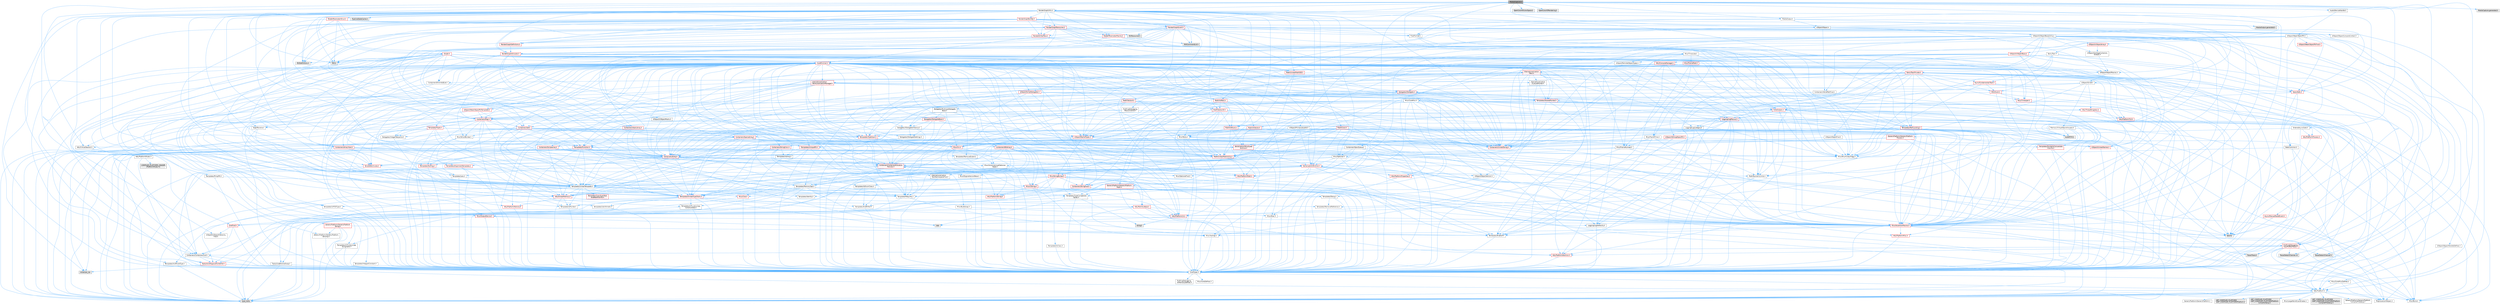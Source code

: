 digraph "MediaCapture.h"
{
 // INTERACTIVE_SVG=YES
 // LATEX_PDF_SIZE
  bgcolor="transparent";
  edge [fontname=Helvetica,fontsize=10,labelfontname=Helvetica,labelfontsize=10];
  node [fontname=Helvetica,fontsize=10,shape=box,height=0.2,width=0.4];
  Node1 [id="Node000001",label="MediaCapture.h",height=0.2,width=0.4,color="gray40", fillcolor="grey60", style="filled", fontcolor="black",tooltip=" "];
  Node1 -> Node2 [id="edge1_Node000001_Node000002",color="steelblue1",style="solid",tooltip=" "];
  Node2 [id="Node000002",label="CoreTypes.h",height=0.2,width=0.4,color="grey40", fillcolor="white", style="filled",URL="$dc/dec/CoreTypes_8h.html",tooltip=" "];
  Node2 -> Node3 [id="edge2_Node000002_Node000003",color="steelblue1",style="solid",tooltip=" "];
  Node3 [id="Node000003",label="HAL/Platform.h",height=0.2,width=0.4,color="grey40", fillcolor="white", style="filled",URL="$d9/dd0/Platform_8h.html",tooltip=" "];
  Node3 -> Node4 [id="edge3_Node000003_Node000004",color="steelblue1",style="solid",tooltip=" "];
  Node4 [id="Node000004",label="Misc/Build.h",height=0.2,width=0.4,color="grey40", fillcolor="white", style="filled",URL="$d3/dbb/Build_8h.html",tooltip=" "];
  Node3 -> Node5 [id="edge4_Node000003_Node000005",color="steelblue1",style="solid",tooltip=" "];
  Node5 [id="Node000005",label="Misc/LargeWorldCoordinates.h",height=0.2,width=0.4,color="grey40", fillcolor="white", style="filled",URL="$d2/dcb/LargeWorldCoordinates_8h.html",tooltip=" "];
  Node3 -> Node6 [id="edge5_Node000003_Node000006",color="steelblue1",style="solid",tooltip=" "];
  Node6 [id="Node000006",label="type_traits",height=0.2,width=0.4,color="grey60", fillcolor="#E0E0E0", style="filled",tooltip=" "];
  Node3 -> Node7 [id="edge6_Node000003_Node000007",color="steelblue1",style="solid",tooltip=" "];
  Node7 [id="Node000007",label="PreprocessorHelpers.h",height=0.2,width=0.4,color="grey40", fillcolor="white", style="filled",URL="$db/ddb/PreprocessorHelpers_8h.html",tooltip=" "];
  Node3 -> Node8 [id="edge7_Node000003_Node000008",color="steelblue1",style="solid",tooltip=" "];
  Node8 [id="Node000008",label="UBT_COMPILED_PLATFORM\l/UBT_COMPILED_PLATFORMPlatform\lCompilerPreSetup.h",height=0.2,width=0.4,color="grey60", fillcolor="#E0E0E0", style="filled",tooltip=" "];
  Node3 -> Node9 [id="edge8_Node000003_Node000009",color="steelblue1",style="solid",tooltip=" "];
  Node9 [id="Node000009",label="GenericPlatform/GenericPlatform\lCompilerPreSetup.h",height=0.2,width=0.4,color="grey40", fillcolor="white", style="filled",URL="$d9/dc8/GenericPlatformCompilerPreSetup_8h.html",tooltip=" "];
  Node3 -> Node10 [id="edge9_Node000003_Node000010",color="steelblue1",style="solid",tooltip=" "];
  Node10 [id="Node000010",label="GenericPlatform/GenericPlatform.h",height=0.2,width=0.4,color="grey40", fillcolor="white", style="filled",URL="$d6/d84/GenericPlatform_8h.html",tooltip=" "];
  Node3 -> Node11 [id="edge10_Node000003_Node000011",color="steelblue1",style="solid",tooltip=" "];
  Node11 [id="Node000011",label="UBT_COMPILED_PLATFORM\l/UBT_COMPILED_PLATFORMPlatform.h",height=0.2,width=0.4,color="grey60", fillcolor="#E0E0E0", style="filled",tooltip=" "];
  Node3 -> Node12 [id="edge11_Node000003_Node000012",color="steelblue1",style="solid",tooltip=" "];
  Node12 [id="Node000012",label="UBT_COMPILED_PLATFORM\l/UBT_COMPILED_PLATFORMPlatform\lCompilerSetup.h",height=0.2,width=0.4,color="grey60", fillcolor="#E0E0E0", style="filled",tooltip=" "];
  Node2 -> Node13 [id="edge12_Node000002_Node000013",color="steelblue1",style="solid",tooltip=" "];
  Node13 [id="Node000013",label="ProfilingDebugging\l/UMemoryDefines.h",height=0.2,width=0.4,color="grey40", fillcolor="white", style="filled",URL="$d2/da2/UMemoryDefines_8h.html",tooltip=" "];
  Node2 -> Node14 [id="edge13_Node000002_Node000014",color="steelblue1",style="solid",tooltip=" "];
  Node14 [id="Node000014",label="Misc/CoreMiscDefines.h",height=0.2,width=0.4,color="grey40", fillcolor="white", style="filled",URL="$da/d38/CoreMiscDefines_8h.html",tooltip=" "];
  Node14 -> Node3 [id="edge14_Node000014_Node000003",color="steelblue1",style="solid",tooltip=" "];
  Node14 -> Node7 [id="edge15_Node000014_Node000007",color="steelblue1",style="solid",tooltip=" "];
  Node2 -> Node15 [id="edge16_Node000002_Node000015",color="steelblue1",style="solid",tooltip=" "];
  Node15 [id="Node000015",label="Misc/CoreDefines.h",height=0.2,width=0.4,color="grey40", fillcolor="white", style="filled",URL="$d3/dd2/CoreDefines_8h.html",tooltip=" "];
  Node1 -> Node16 [id="edge17_Node000001_Node000016",color="steelblue1",style="solid",tooltip=" "];
  Node16 [id="Node000016",label="UObject/Object.h",height=0.2,width=0.4,color="grey40", fillcolor="white", style="filled",URL="$db/dbf/Object_8h.html",tooltip=" "];
  Node16 -> Node17 [id="edge18_Node000016_Node000017",color="steelblue1",style="solid",tooltip=" "];
  Node17 [id="Node000017",label="UObject/Script.h",height=0.2,width=0.4,color="grey40", fillcolor="white", style="filled",URL="$de/dc6/Script_8h.html",tooltip=" "];
  Node17 -> Node18 [id="edge19_Node000017_Node000018",color="steelblue1",style="solid",tooltip=" "];
  Node18 [id="Node000018",label="Delegates/Delegate.h",height=0.2,width=0.4,color="red", fillcolor="#FFF0F0", style="filled",URL="$d4/d80/Delegate_8h.html",tooltip=" "];
  Node18 -> Node2 [id="edge20_Node000018_Node000002",color="steelblue1",style="solid",tooltip=" "];
  Node18 -> Node19 [id="edge21_Node000018_Node000019",color="steelblue1",style="solid",tooltip=" "];
  Node19 [id="Node000019",label="Misc/AssertionMacros.h",height=0.2,width=0.4,color="red", fillcolor="#FFF0F0", style="filled",URL="$d0/dfa/AssertionMacros_8h.html",tooltip=" "];
  Node19 -> Node2 [id="edge22_Node000019_Node000002",color="steelblue1",style="solid",tooltip=" "];
  Node19 -> Node3 [id="edge23_Node000019_Node000003",color="steelblue1",style="solid",tooltip=" "];
  Node19 -> Node20 [id="edge24_Node000019_Node000020",color="steelblue1",style="solid",tooltip=" "];
  Node20 [id="Node000020",label="HAL/PlatformMisc.h",height=0.2,width=0.4,color="red", fillcolor="#FFF0F0", style="filled",URL="$d0/df5/PlatformMisc_8h.html",tooltip=" "];
  Node20 -> Node2 [id="edge25_Node000020_Node000002",color="steelblue1",style="solid",tooltip=" "];
  Node20 -> Node48 [id="edge26_Node000020_Node000048",color="steelblue1",style="solid",tooltip=" "];
  Node48 [id="Node000048",label="ProfilingDebugging\l/CpuProfilerTrace.h",height=0.2,width=0.4,color="red", fillcolor="#FFF0F0", style="filled",URL="$da/dcb/CpuProfilerTrace_8h.html",tooltip=" "];
  Node48 -> Node2 [id="edge27_Node000048_Node000002",color="steelblue1",style="solid",tooltip=" "];
  Node48 -> Node28 [id="edge28_Node000048_Node000028",color="steelblue1",style="solid",tooltip=" "];
  Node28 [id="Node000028",label="Containers/ContainersFwd.h",height=0.2,width=0.4,color="grey40", fillcolor="white", style="filled",URL="$d4/d0a/ContainersFwd_8h.html",tooltip=" "];
  Node28 -> Node3 [id="edge29_Node000028_Node000003",color="steelblue1",style="solid",tooltip=" "];
  Node28 -> Node2 [id="edge30_Node000028_Node000002",color="steelblue1",style="solid",tooltip=" "];
  Node28 -> Node25 [id="edge31_Node000028_Node000025",color="steelblue1",style="solid",tooltip=" "];
  Node25 [id="Node000025",label="Traits/IsContiguousContainer.h",height=0.2,width=0.4,color="red", fillcolor="#FFF0F0", style="filled",URL="$d5/d3c/IsContiguousContainer_8h.html",tooltip=" "];
  Node25 -> Node2 [id="edge32_Node000025_Node000002",color="steelblue1",style="solid",tooltip=" "];
  Node25 -> Node24 [id="edge33_Node000025_Node000024",color="steelblue1",style="solid",tooltip=" "];
  Node24 [id="Node000024",label="initializer_list",height=0.2,width=0.4,color="grey60", fillcolor="#E0E0E0", style="filled",tooltip=" "];
  Node48 -> Node49 [id="edge34_Node000048_Node000049",color="steelblue1",style="solid",tooltip=" "];
  Node49 [id="Node000049",label="HAL/PlatformAtomics.h",height=0.2,width=0.4,color="red", fillcolor="#FFF0F0", style="filled",URL="$d3/d36/PlatformAtomics_8h.html",tooltip=" "];
  Node49 -> Node2 [id="edge35_Node000049_Node000002",color="steelblue1",style="solid",tooltip=" "];
  Node48 -> Node7 [id="edge36_Node000048_Node000007",color="steelblue1",style="solid",tooltip=" "];
  Node48 -> Node4 [id="edge37_Node000048_Node000004",color="steelblue1",style="solid",tooltip=" "];
  Node48 -> Node53 [id="edge38_Node000048_Node000053",color="steelblue1",style="solid",tooltip=" "];
  Node53 [id="Node000053",label="Trace/Detail/Channel.h",height=0.2,width=0.4,color="grey60", fillcolor="#E0E0E0", style="filled",tooltip=" "];
  Node48 -> Node54 [id="edge39_Node000048_Node000054",color="steelblue1",style="solid",tooltip=" "];
  Node54 [id="Node000054",label="Trace/Detail/Channel.inl",height=0.2,width=0.4,color="grey60", fillcolor="#E0E0E0", style="filled",tooltip=" "];
  Node48 -> Node55 [id="edge40_Node000048_Node000055",color="steelblue1",style="solid",tooltip=" "];
  Node55 [id="Node000055",label="Trace/Trace.h",height=0.2,width=0.4,color="grey60", fillcolor="#E0E0E0", style="filled",tooltip=" "];
  Node19 -> Node7 [id="edge41_Node000019_Node000007",color="steelblue1",style="solid",tooltip=" "];
  Node19 -> Node56 [id="edge42_Node000019_Node000056",color="steelblue1",style="solid",tooltip=" "];
  Node56 [id="Node000056",label="Templates/EnableIf.h",height=0.2,width=0.4,color="grey40", fillcolor="white", style="filled",URL="$d7/d60/EnableIf_8h.html",tooltip=" "];
  Node56 -> Node2 [id="edge43_Node000056_Node000002",color="steelblue1",style="solid",tooltip=" "];
  Node19 -> Node62 [id="edge44_Node000019_Node000062",color="steelblue1",style="solid",tooltip=" "];
  Node62 [id="Node000062",label="Misc/VarArgs.h",height=0.2,width=0.4,color="grey40", fillcolor="white", style="filled",URL="$d5/d6f/VarArgs_8h.html",tooltip=" "];
  Node62 -> Node2 [id="edge45_Node000062_Node000002",color="steelblue1",style="solid",tooltip=" "];
  Node19 -> Node69 [id="edge46_Node000019_Node000069",color="steelblue1",style="solid",tooltip=" "];
  Node69 [id="Node000069",label="atomic",height=0.2,width=0.4,color="grey60", fillcolor="#E0E0E0", style="filled",tooltip=" "];
  Node18 -> Node70 [id="edge47_Node000018_Node000070",color="steelblue1",style="solid",tooltip=" "];
  Node70 [id="Node000070",label="UObject/NameTypes.h",height=0.2,width=0.4,color="red", fillcolor="#FFF0F0", style="filled",URL="$d6/d35/NameTypes_8h.html",tooltip=" "];
  Node70 -> Node2 [id="edge48_Node000070_Node000002",color="steelblue1",style="solid",tooltip=" "];
  Node70 -> Node19 [id="edge49_Node000070_Node000019",color="steelblue1",style="solid",tooltip=" "];
  Node70 -> Node71 [id="edge50_Node000070_Node000071",color="steelblue1",style="solid",tooltip=" "];
  Node71 [id="Node000071",label="HAL/UnrealMemory.h",height=0.2,width=0.4,color="red", fillcolor="#FFF0F0", style="filled",URL="$d9/d96/UnrealMemory_8h.html",tooltip=" "];
  Node71 -> Node2 [id="edge51_Node000071_Node000002",color="steelblue1",style="solid",tooltip=" "];
  Node71 -> Node75 [id="edge52_Node000071_Node000075",color="steelblue1",style="solid",tooltip=" "];
  Node75 [id="Node000075",label="HAL/MemoryBase.h",height=0.2,width=0.4,color="red", fillcolor="#FFF0F0", style="filled",URL="$d6/d9f/MemoryBase_8h.html",tooltip=" "];
  Node75 -> Node2 [id="edge53_Node000075_Node000002",color="steelblue1",style="solid",tooltip=" "];
  Node75 -> Node49 [id="edge54_Node000075_Node000049",color="steelblue1",style="solid",tooltip=" "];
  Node75 -> Node32 [id="edge55_Node000075_Node000032",color="steelblue1",style="solid",tooltip=" "];
  Node32 [id="Node000032",label="HAL/PlatformCrt.h",height=0.2,width=0.4,color="red", fillcolor="#FFF0F0", style="filled",URL="$d8/d75/PlatformCrt_8h.html",tooltip=" "];
  Node32 -> Node33 [id="edge56_Node000032_Node000033",color="steelblue1",style="solid",tooltip=" "];
  Node33 [id="Node000033",label="new",height=0.2,width=0.4,color="grey60", fillcolor="#E0E0E0", style="filled",tooltip=" "];
  Node32 -> Node41 [id="edge57_Node000032_Node000041",color="steelblue1",style="solid",tooltip=" "];
  Node41 [id="Node000041",label="string.h",height=0.2,width=0.4,color="grey60", fillcolor="#E0E0E0", style="filled",tooltip=" "];
  Node75 -> Node76 [id="edge58_Node000075_Node000076",color="steelblue1",style="solid",tooltip=" "];
  Node76 [id="Node000076",label="Misc/Exec.h",height=0.2,width=0.4,color="grey40", fillcolor="white", style="filled",URL="$de/ddb/Exec_8h.html",tooltip=" "];
  Node76 -> Node2 [id="edge59_Node000076_Node000002",color="steelblue1",style="solid",tooltip=" "];
  Node76 -> Node19 [id="edge60_Node000076_Node000019",color="steelblue1",style="solid",tooltip=" "];
  Node75 -> Node77 [id="edge61_Node000075_Node000077",color="steelblue1",style="solid",tooltip=" "];
  Node77 [id="Node000077",label="Misc/OutputDevice.h",height=0.2,width=0.4,color="red", fillcolor="#FFF0F0", style="filled",URL="$d7/d32/OutputDevice_8h.html",tooltip=" "];
  Node77 -> Node27 [id="edge62_Node000077_Node000027",color="steelblue1",style="solid",tooltip=" "];
  Node27 [id="Node000027",label="CoreFwd.h",height=0.2,width=0.4,color="red", fillcolor="#FFF0F0", style="filled",URL="$d1/d1e/CoreFwd_8h.html",tooltip=" "];
  Node27 -> Node2 [id="edge63_Node000027_Node000002",color="steelblue1",style="solid",tooltip=" "];
  Node27 -> Node28 [id="edge64_Node000027_Node000028",color="steelblue1",style="solid",tooltip=" "];
  Node27 -> Node30 [id="edge65_Node000027_Node000030",color="steelblue1",style="solid",tooltip=" "];
  Node30 [id="Node000030",label="UObject/UObjectHierarchy\lFwd.h",height=0.2,width=0.4,color="grey40", fillcolor="white", style="filled",URL="$d3/d13/UObjectHierarchyFwd_8h.html",tooltip=" "];
  Node77 -> Node2 [id="edge66_Node000077_Node000002",color="steelblue1",style="solid",tooltip=" "];
  Node77 -> Node78 [id="edge67_Node000077_Node000078",color="steelblue1",style="solid",tooltip=" "];
  Node78 [id="Node000078",label="Logging/LogVerbosity.h",height=0.2,width=0.4,color="grey40", fillcolor="white", style="filled",URL="$d2/d8f/LogVerbosity_8h.html",tooltip=" "];
  Node78 -> Node2 [id="edge68_Node000078_Node000002",color="steelblue1",style="solid",tooltip=" "];
  Node77 -> Node62 [id="edge69_Node000077_Node000062",color="steelblue1",style="solid",tooltip=" "];
  Node71 -> Node88 [id="edge70_Node000071_Node000088",color="steelblue1",style="solid",tooltip=" "];
  Node88 [id="Node000088",label="HAL/PlatformMemory.h",height=0.2,width=0.4,color="red", fillcolor="#FFF0F0", style="filled",URL="$de/d68/PlatformMemory_8h.html",tooltip=" "];
  Node88 -> Node2 [id="edge71_Node000088_Node000002",color="steelblue1",style="solid",tooltip=" "];
  Node71 -> Node91 [id="edge72_Node000071_Node000091",color="steelblue1",style="solid",tooltip=" "];
  Node91 [id="Node000091",label="Templates/IsPointer.h",height=0.2,width=0.4,color="grey40", fillcolor="white", style="filled",URL="$d7/d05/IsPointer_8h.html",tooltip=" "];
  Node91 -> Node2 [id="edge73_Node000091_Node000002",color="steelblue1",style="solid",tooltip=" "];
  Node70 -> Node92 [id="edge74_Node000070_Node000092",color="steelblue1",style="solid",tooltip=" "];
  Node92 [id="Node000092",label="Templates/UnrealTypeTraits.h",height=0.2,width=0.4,color="red", fillcolor="#FFF0F0", style="filled",URL="$d2/d2d/UnrealTypeTraits_8h.html",tooltip=" "];
  Node92 -> Node2 [id="edge75_Node000092_Node000002",color="steelblue1",style="solid",tooltip=" "];
  Node92 -> Node91 [id="edge76_Node000092_Node000091",color="steelblue1",style="solid",tooltip=" "];
  Node92 -> Node19 [id="edge77_Node000092_Node000019",color="steelblue1",style="solid",tooltip=" "];
  Node92 -> Node84 [id="edge78_Node000092_Node000084",color="steelblue1",style="solid",tooltip=" "];
  Node84 [id="Node000084",label="Templates/AndOrNot.h",height=0.2,width=0.4,color="grey40", fillcolor="white", style="filled",URL="$db/d0a/AndOrNot_8h.html",tooltip=" "];
  Node84 -> Node2 [id="edge79_Node000084_Node000002",color="steelblue1",style="solid",tooltip=" "];
  Node92 -> Node56 [id="edge80_Node000092_Node000056",color="steelblue1",style="solid",tooltip=" "];
  Node92 -> Node93 [id="edge81_Node000092_Node000093",color="steelblue1",style="solid",tooltip=" "];
  Node93 [id="Node000093",label="Templates/IsArithmetic.h",height=0.2,width=0.4,color="grey40", fillcolor="white", style="filled",URL="$d2/d5d/IsArithmetic_8h.html",tooltip=" "];
  Node93 -> Node2 [id="edge82_Node000093_Node000002",color="steelblue1",style="solid",tooltip=" "];
  Node92 -> Node95 [id="edge83_Node000092_Node000095",color="steelblue1",style="solid",tooltip=" "];
  Node95 [id="Node000095",label="Templates/IsPODType.h",height=0.2,width=0.4,color="grey40", fillcolor="white", style="filled",URL="$d7/db1/IsPODType_8h.html",tooltip=" "];
  Node95 -> Node2 [id="edge84_Node000095_Node000002",color="steelblue1",style="solid",tooltip=" "];
  Node92 -> Node96 [id="edge85_Node000092_Node000096",color="steelblue1",style="solid",tooltip=" "];
  Node96 [id="Node000096",label="Templates/IsUECoreType.h",height=0.2,width=0.4,color="grey40", fillcolor="white", style="filled",URL="$d1/db8/IsUECoreType_8h.html",tooltip=" "];
  Node96 -> Node2 [id="edge86_Node000096_Node000002",color="steelblue1",style="solid",tooltip=" "];
  Node96 -> Node6 [id="edge87_Node000096_Node000006",color="steelblue1",style="solid",tooltip=" "];
  Node92 -> Node85 [id="edge88_Node000092_Node000085",color="steelblue1",style="solid",tooltip=" "];
  Node85 [id="Node000085",label="Templates/IsTriviallyCopy\lConstructible.h",height=0.2,width=0.4,color="grey40", fillcolor="white", style="filled",URL="$d3/d78/IsTriviallyCopyConstructible_8h.html",tooltip=" "];
  Node85 -> Node2 [id="edge89_Node000085_Node000002",color="steelblue1",style="solid",tooltip=" "];
  Node85 -> Node6 [id="edge90_Node000085_Node000006",color="steelblue1",style="solid",tooltip=" "];
  Node70 -> Node97 [id="edge91_Node000070_Node000097",color="steelblue1",style="solid",tooltip=" "];
  Node97 [id="Node000097",label="Templates/UnrealTemplate.h",height=0.2,width=0.4,color="grey40", fillcolor="white", style="filled",URL="$d4/d24/UnrealTemplate_8h.html",tooltip=" "];
  Node97 -> Node2 [id="edge92_Node000097_Node000002",color="steelblue1",style="solid",tooltip=" "];
  Node97 -> Node91 [id="edge93_Node000097_Node000091",color="steelblue1",style="solid",tooltip=" "];
  Node97 -> Node71 [id="edge94_Node000097_Node000071",color="steelblue1",style="solid",tooltip=" "];
  Node97 -> Node98 [id="edge95_Node000097_Node000098",color="steelblue1",style="solid",tooltip=" "];
  Node98 [id="Node000098",label="Templates/CopyQualifiers\lAndRefsFromTo.h",height=0.2,width=0.4,color="red", fillcolor="#FFF0F0", style="filled",URL="$d3/db3/CopyQualifiersAndRefsFromTo_8h.html",tooltip=" "];
  Node97 -> Node92 [id="edge96_Node000097_Node000092",color="steelblue1",style="solid",tooltip=" "];
  Node97 -> Node100 [id="edge97_Node000097_Node000100",color="steelblue1",style="solid",tooltip=" "];
  Node100 [id="Node000100",label="Templates/RemoveReference.h",height=0.2,width=0.4,color="grey40", fillcolor="white", style="filled",URL="$da/dbe/RemoveReference_8h.html",tooltip=" "];
  Node100 -> Node2 [id="edge98_Node000100_Node000002",color="steelblue1",style="solid",tooltip=" "];
  Node97 -> Node64 [id="edge99_Node000097_Node000064",color="steelblue1",style="solid",tooltip=" "];
  Node64 [id="Node000064",label="Templates/Requires.h",height=0.2,width=0.4,color="grey40", fillcolor="white", style="filled",URL="$dc/d96/Requires_8h.html",tooltip=" "];
  Node64 -> Node56 [id="edge100_Node000064_Node000056",color="steelblue1",style="solid",tooltip=" "];
  Node64 -> Node6 [id="edge101_Node000064_Node000006",color="steelblue1",style="solid",tooltip=" "];
  Node97 -> Node101 [id="edge102_Node000097_Node000101",color="steelblue1",style="solid",tooltip=" "];
  Node101 [id="Node000101",label="Templates/TypeCompatible\lBytes.h",height=0.2,width=0.4,color="grey40", fillcolor="white", style="filled",URL="$df/d0a/TypeCompatibleBytes_8h.html",tooltip=" "];
  Node101 -> Node2 [id="edge103_Node000101_Node000002",color="steelblue1",style="solid",tooltip=" "];
  Node101 -> Node41 [id="edge104_Node000101_Node000041",color="steelblue1",style="solid",tooltip=" "];
  Node101 -> Node33 [id="edge105_Node000101_Node000033",color="steelblue1",style="solid",tooltip=" "];
  Node101 -> Node6 [id="edge106_Node000101_Node000006",color="steelblue1",style="solid",tooltip=" "];
  Node97 -> Node65 [id="edge107_Node000097_Node000065",color="steelblue1",style="solid",tooltip=" "];
  Node65 [id="Node000065",label="Templates/Identity.h",height=0.2,width=0.4,color="grey40", fillcolor="white", style="filled",URL="$d0/dd5/Identity_8h.html",tooltip=" "];
  Node97 -> Node25 [id="edge108_Node000097_Node000025",color="steelblue1",style="solid",tooltip=" "];
  Node97 -> Node102 [id="edge109_Node000097_Node000102",color="steelblue1",style="solid",tooltip=" "];
  Node102 [id="Node000102",label="Traits/UseBitwiseSwap.h",height=0.2,width=0.4,color="grey40", fillcolor="white", style="filled",URL="$db/df3/UseBitwiseSwap_8h.html",tooltip=" "];
  Node102 -> Node2 [id="edge110_Node000102_Node000002",color="steelblue1",style="solid",tooltip=" "];
  Node102 -> Node6 [id="edge111_Node000102_Node000006",color="steelblue1",style="solid",tooltip=" "];
  Node97 -> Node6 [id="edge112_Node000097_Node000006",color="steelblue1",style="solid",tooltip=" "];
  Node70 -> Node103 [id="edge113_Node000070_Node000103",color="steelblue1",style="solid",tooltip=" "];
  Node103 [id="Node000103",label="Containers/UnrealString.h",height=0.2,width=0.4,color="red", fillcolor="#FFF0F0", style="filled",URL="$d5/dba/UnrealString_8h.html",tooltip=" "];
  Node70 -> Node107 [id="edge114_Node000070_Node000107",color="steelblue1",style="solid",tooltip=" "];
  Node107 [id="Node000107",label="HAL/CriticalSection.h",height=0.2,width=0.4,color="grey40", fillcolor="white", style="filled",URL="$d6/d90/CriticalSection_8h.html",tooltip=" "];
  Node107 -> Node108 [id="edge115_Node000107_Node000108",color="steelblue1",style="solid",tooltip=" "];
  Node108 [id="Node000108",label="HAL/PlatformMutex.h",height=0.2,width=0.4,color="grey40", fillcolor="white", style="filled",URL="$d9/d0b/PlatformMutex_8h.html",tooltip=" "];
  Node108 -> Node2 [id="edge116_Node000108_Node000002",color="steelblue1",style="solid",tooltip=" "];
  Node108 -> Node109 [id="edge117_Node000108_Node000109",color="steelblue1",style="solid",tooltip=" "];
  Node109 [id="Node000109",label="COMPILED_PLATFORM_HEADER\l(PlatformMutex.h)",height=0.2,width=0.4,color="grey60", fillcolor="#E0E0E0", style="filled",tooltip=" "];
  Node70 -> Node110 [id="edge118_Node000070_Node000110",color="steelblue1",style="solid",tooltip=" "];
  Node110 [id="Node000110",label="Containers/StringConv.h",height=0.2,width=0.4,color="red", fillcolor="#FFF0F0", style="filled",URL="$d3/ddf/StringConv_8h.html",tooltip=" "];
  Node110 -> Node2 [id="edge119_Node000110_Node000002",color="steelblue1",style="solid",tooltip=" "];
  Node110 -> Node19 [id="edge120_Node000110_Node000019",color="steelblue1",style="solid",tooltip=" "];
  Node110 -> Node111 [id="edge121_Node000110_Node000111",color="steelblue1",style="solid",tooltip=" "];
  Node111 [id="Node000111",label="Containers/ContainerAllocation\lPolicies.h",height=0.2,width=0.4,color="red", fillcolor="#FFF0F0", style="filled",URL="$d7/dff/ContainerAllocationPolicies_8h.html",tooltip=" "];
  Node111 -> Node2 [id="edge122_Node000111_Node000002",color="steelblue1",style="solid",tooltip=" "];
  Node111 -> Node111 [id="edge123_Node000111_Node000111",color="steelblue1",style="solid",tooltip=" "];
  Node111 -> Node113 [id="edge124_Node000111_Node000113",color="steelblue1",style="solid",tooltip=" "];
  Node113 [id="Node000113",label="HAL/PlatformMath.h",height=0.2,width=0.4,color="red", fillcolor="#FFF0F0", style="filled",URL="$dc/d53/PlatformMath_8h.html",tooltip=" "];
  Node113 -> Node2 [id="edge125_Node000113_Node000002",color="steelblue1",style="solid",tooltip=" "];
  Node113 -> Node114 [id="edge126_Node000113_Node000114",color="steelblue1",style="solid",tooltip=" "];
  Node114 [id="Node000114",label="GenericPlatform/GenericPlatform\lMath.h",height=0.2,width=0.4,color="red", fillcolor="#FFF0F0", style="filled",URL="$d5/d79/GenericPlatformMath_8h.html",tooltip=" "];
  Node114 -> Node2 [id="edge127_Node000114_Node000002",color="steelblue1",style="solid",tooltip=" "];
  Node114 -> Node28 [id="edge128_Node000114_Node000028",color="steelblue1",style="solid",tooltip=" "];
  Node114 -> Node32 [id="edge129_Node000114_Node000032",color="steelblue1",style="solid",tooltip=" "];
  Node114 -> Node84 [id="edge130_Node000114_Node000084",color="steelblue1",style="solid",tooltip=" "];
  Node114 -> Node115 [id="edge131_Node000114_Node000115",color="steelblue1",style="solid",tooltip=" "];
  Node115 [id="Node000115",label="Templates/Decay.h",height=0.2,width=0.4,color="grey40", fillcolor="white", style="filled",URL="$dd/d0f/Decay_8h.html",tooltip=" "];
  Node115 -> Node2 [id="edge132_Node000115_Node000002",color="steelblue1",style="solid",tooltip=" "];
  Node115 -> Node100 [id="edge133_Node000115_Node000100",color="steelblue1",style="solid",tooltip=" "];
  Node115 -> Node6 [id="edge134_Node000115_Node000006",color="steelblue1",style="solid",tooltip=" "];
  Node114 -> Node92 [id="edge135_Node000114_Node000092",color="steelblue1",style="solid",tooltip=" "];
  Node114 -> Node64 [id="edge136_Node000114_Node000064",color="steelblue1",style="solid",tooltip=" "];
  Node114 -> Node101 [id="edge137_Node000114_Node000101",color="steelblue1",style="solid",tooltip=" "];
  Node114 -> Node6 [id="edge138_Node000114_Node000006",color="steelblue1",style="solid",tooltip=" "];
  Node111 -> Node71 [id="edge139_Node000111_Node000071",color="steelblue1",style="solid",tooltip=" "];
  Node111 -> Node42 [id="edge140_Node000111_Node000042",color="steelblue1",style="solid",tooltip=" "];
  Node42 [id="Node000042",label="Math/NumericLimits.h",height=0.2,width=0.4,color="grey40", fillcolor="white", style="filled",URL="$df/d1b/NumericLimits_8h.html",tooltip=" "];
  Node42 -> Node2 [id="edge141_Node000042_Node000002",color="steelblue1",style="solid",tooltip=" "];
  Node111 -> Node19 [id="edge142_Node000111_Node000019",color="steelblue1",style="solid",tooltip=" "];
  Node111 -> Node122 [id="edge143_Node000111_Node000122",color="steelblue1",style="solid",tooltip=" "];
  Node122 [id="Node000122",label="Templates/MemoryOps.h",height=0.2,width=0.4,color="grey40", fillcolor="white", style="filled",URL="$db/dea/MemoryOps_8h.html",tooltip=" "];
  Node122 -> Node2 [id="edge144_Node000122_Node000002",color="steelblue1",style="solid",tooltip=" "];
  Node122 -> Node71 [id="edge145_Node000122_Node000071",color="steelblue1",style="solid",tooltip=" "];
  Node122 -> Node86 [id="edge146_Node000122_Node000086",color="steelblue1",style="solid",tooltip=" "];
  Node86 [id="Node000086",label="Templates/IsTriviallyCopy\lAssignable.h",height=0.2,width=0.4,color="grey40", fillcolor="white", style="filled",URL="$d2/df2/IsTriviallyCopyAssignable_8h.html",tooltip=" "];
  Node86 -> Node2 [id="edge147_Node000086_Node000002",color="steelblue1",style="solid",tooltip=" "];
  Node86 -> Node6 [id="edge148_Node000086_Node000006",color="steelblue1",style="solid",tooltip=" "];
  Node122 -> Node85 [id="edge149_Node000122_Node000085",color="steelblue1",style="solid",tooltip=" "];
  Node122 -> Node64 [id="edge150_Node000122_Node000064",color="steelblue1",style="solid",tooltip=" "];
  Node122 -> Node92 [id="edge151_Node000122_Node000092",color="steelblue1",style="solid",tooltip=" "];
  Node122 -> Node102 [id="edge152_Node000122_Node000102",color="steelblue1",style="solid",tooltip=" "];
  Node122 -> Node33 [id="edge153_Node000122_Node000033",color="steelblue1",style="solid",tooltip=" "];
  Node122 -> Node6 [id="edge154_Node000122_Node000006",color="steelblue1",style="solid",tooltip=" "];
  Node111 -> Node101 [id="edge155_Node000111_Node000101",color="steelblue1",style="solid",tooltip=" "];
  Node111 -> Node6 [id="edge156_Node000111_Node000006",color="steelblue1",style="solid",tooltip=" "];
  Node110 -> Node123 [id="edge157_Node000110_Node000123",color="steelblue1",style="solid",tooltip=" "];
  Node123 [id="Node000123",label="Containers/Array.h",height=0.2,width=0.4,color="red", fillcolor="#FFF0F0", style="filled",URL="$df/dd0/Array_8h.html",tooltip=" "];
  Node123 -> Node2 [id="edge158_Node000123_Node000002",color="steelblue1",style="solid",tooltip=" "];
  Node123 -> Node19 [id="edge159_Node000123_Node000019",color="steelblue1",style="solid",tooltip=" "];
  Node123 -> Node124 [id="edge160_Node000123_Node000124",color="steelblue1",style="solid",tooltip=" "];
  Node124 [id="Node000124",label="Misc/IntrusiveUnsetOptional\lState.h",height=0.2,width=0.4,color="grey40", fillcolor="white", style="filled",URL="$d2/d0a/IntrusiveUnsetOptionalState_8h.html",tooltip=" "];
  Node124 -> Node125 [id="edge161_Node000124_Node000125",color="steelblue1",style="solid",tooltip=" "];
  Node125 [id="Node000125",label="Misc/OptionalFwd.h",height=0.2,width=0.4,color="grey40", fillcolor="white", style="filled",URL="$dc/d50/OptionalFwd_8h.html",tooltip=" "];
  Node123 -> Node71 [id="edge162_Node000123_Node000071",color="steelblue1",style="solid",tooltip=" "];
  Node123 -> Node92 [id="edge163_Node000123_Node000092",color="steelblue1",style="solid",tooltip=" "];
  Node123 -> Node97 [id="edge164_Node000123_Node000097",color="steelblue1",style="solid",tooltip=" "];
  Node123 -> Node111 [id="edge165_Node000123_Node000111",color="steelblue1",style="solid",tooltip=" "];
  Node123 -> Node130 [id="edge166_Node000123_Node000130",color="steelblue1",style="solid",tooltip=" "];
  Node130 [id="Node000130",label="Serialization/Archive.h",height=0.2,width=0.4,color="red", fillcolor="#FFF0F0", style="filled",URL="$d7/d3b/Archive_8h.html",tooltip=" "];
  Node130 -> Node27 [id="edge167_Node000130_Node000027",color="steelblue1",style="solid",tooltip=" "];
  Node130 -> Node2 [id="edge168_Node000130_Node000002",color="steelblue1",style="solid",tooltip=" "];
  Node130 -> Node131 [id="edge169_Node000130_Node000131",color="steelblue1",style="solid",tooltip=" "];
  Node131 [id="Node000131",label="HAL/PlatformProperties.h",height=0.2,width=0.4,color="red", fillcolor="#FFF0F0", style="filled",URL="$d9/db0/PlatformProperties_8h.html",tooltip=" "];
  Node131 -> Node2 [id="edge170_Node000131_Node000002",color="steelblue1",style="solid",tooltip=" "];
  Node130 -> Node134 [id="edge171_Node000130_Node000134",color="steelblue1",style="solid",tooltip=" "];
  Node134 [id="Node000134",label="Internationalization\l/TextNamespaceFwd.h",height=0.2,width=0.4,color="grey40", fillcolor="white", style="filled",URL="$d8/d97/TextNamespaceFwd_8h.html",tooltip=" "];
  Node134 -> Node2 [id="edge172_Node000134_Node000002",color="steelblue1",style="solid",tooltip=" "];
  Node130 -> Node19 [id="edge173_Node000130_Node000019",color="steelblue1",style="solid",tooltip=" "];
  Node130 -> Node4 [id="edge174_Node000130_Node000004",color="steelblue1",style="solid",tooltip=" "];
  Node130 -> Node135 [id="edge175_Node000130_Node000135",color="steelblue1",style="solid",tooltip=" "];
  Node135 [id="Node000135",label="Misc/EngineVersionBase.h",height=0.2,width=0.4,color="grey40", fillcolor="white", style="filled",URL="$d5/d2b/EngineVersionBase_8h.html",tooltip=" "];
  Node135 -> Node2 [id="edge176_Node000135_Node000002",color="steelblue1",style="solid",tooltip=" "];
  Node130 -> Node62 [id="edge177_Node000130_Node000062",color="steelblue1",style="solid",tooltip=" "];
  Node130 -> Node56 [id="edge178_Node000130_Node000056",color="steelblue1",style="solid",tooltip=" "];
  Node130 -> Node138 [id="edge179_Node000130_Node000138",color="steelblue1",style="solid",tooltip=" "];
  Node138 [id="Node000138",label="Templates/IsEnumClass.h",height=0.2,width=0.4,color="grey40", fillcolor="white", style="filled",URL="$d7/d15/IsEnumClass_8h.html",tooltip=" "];
  Node138 -> Node2 [id="edge180_Node000138_Node000002",color="steelblue1",style="solid",tooltip=" "];
  Node138 -> Node84 [id="edge181_Node000138_Node000084",color="steelblue1",style="solid",tooltip=" "];
  Node130 -> Node97 [id="edge182_Node000130_Node000097",color="steelblue1",style="solid",tooltip=" "];
  Node130 -> Node139 [id="edge183_Node000130_Node000139",color="steelblue1",style="solid",tooltip=" "];
  Node139 [id="Node000139",label="UObject/ObjectVersion.h",height=0.2,width=0.4,color="grey40", fillcolor="white", style="filled",URL="$da/d63/ObjectVersion_8h.html",tooltip=" "];
  Node139 -> Node2 [id="edge184_Node000139_Node000002",color="steelblue1",style="solid",tooltip=" "];
  Node123 -> Node156 [id="edge185_Node000123_Node000156",color="steelblue1",style="solid",tooltip=" "];
  Node156 [id="Node000156",label="Templates/Invoke.h",height=0.2,width=0.4,color="red", fillcolor="#FFF0F0", style="filled",URL="$d7/deb/Invoke_8h.html",tooltip=" "];
  Node156 -> Node2 [id="edge186_Node000156_Node000002",color="steelblue1",style="solid",tooltip=" "];
  Node156 -> Node97 [id="edge187_Node000156_Node000097",color="steelblue1",style="solid",tooltip=" "];
  Node156 -> Node6 [id="edge188_Node000156_Node000006",color="steelblue1",style="solid",tooltip=" "];
  Node123 -> Node161 [id="edge189_Node000123_Node000161",color="steelblue1",style="solid",tooltip=" "];
  Node161 [id="Node000161",label="Templates/Less.h",height=0.2,width=0.4,color="grey40", fillcolor="white", style="filled",URL="$de/dc8/Less_8h.html",tooltip=" "];
  Node161 -> Node2 [id="edge190_Node000161_Node000002",color="steelblue1",style="solid",tooltip=" "];
  Node161 -> Node97 [id="edge191_Node000161_Node000097",color="steelblue1",style="solid",tooltip=" "];
  Node123 -> Node64 [id="edge192_Node000123_Node000064",color="steelblue1",style="solid",tooltip=" "];
  Node123 -> Node169 [id="edge193_Node000123_Node000169",color="steelblue1",style="solid",tooltip=" "];
  Node169 [id="Node000169",label="Templates/Sorting.h",height=0.2,width=0.4,color="red", fillcolor="#FFF0F0", style="filled",URL="$d3/d9e/Sorting_8h.html",tooltip=" "];
  Node169 -> Node2 [id="edge194_Node000169_Node000002",color="steelblue1",style="solid",tooltip=" "];
  Node169 -> Node113 [id="edge195_Node000169_Node000113",color="steelblue1",style="solid",tooltip=" "];
  Node169 -> Node161 [id="edge196_Node000169_Node000161",color="steelblue1",style="solid",tooltip=" "];
  Node123 -> Node173 [id="edge197_Node000123_Node000173",color="steelblue1",style="solid",tooltip=" "];
  Node173 [id="Node000173",label="Templates/AlignmentTemplates.h",height=0.2,width=0.4,color="red", fillcolor="#FFF0F0", style="filled",URL="$dd/d32/AlignmentTemplates_8h.html",tooltip=" "];
  Node173 -> Node2 [id="edge198_Node000173_Node000002",color="steelblue1",style="solid",tooltip=" "];
  Node173 -> Node91 [id="edge199_Node000173_Node000091",color="steelblue1",style="solid",tooltip=" "];
  Node123 -> Node6 [id="edge200_Node000123_Node000006",color="steelblue1",style="solid",tooltip=" "];
  Node110 -> Node147 [id="edge201_Node000110_Node000147",color="steelblue1",style="solid",tooltip=" "];
  Node147 [id="Node000147",label="Misc/CString.h",height=0.2,width=0.4,color="red", fillcolor="#FFF0F0", style="filled",URL="$d2/d49/CString_8h.html",tooltip=" "];
  Node147 -> Node2 [id="edge202_Node000147_Node000002",color="steelblue1",style="solid",tooltip=" "];
  Node147 -> Node32 [id="edge203_Node000147_Node000032",color="steelblue1",style="solid",tooltip=" "];
  Node147 -> Node73 [id="edge204_Node000147_Node000073",color="steelblue1",style="solid",tooltip=" "];
  Node73 [id="Node000073",label="HAL/PlatformString.h",height=0.2,width=0.4,color="red", fillcolor="#FFF0F0", style="filled",URL="$db/db5/PlatformString_8h.html",tooltip=" "];
  Node73 -> Node2 [id="edge205_Node000073_Node000002",color="steelblue1",style="solid",tooltip=" "];
  Node147 -> Node19 [id="edge206_Node000147_Node000019",color="steelblue1",style="solid",tooltip=" "];
  Node147 -> Node148 [id="edge207_Node000147_Node000148",color="steelblue1",style="solid",tooltip=" "];
  Node148 [id="Node000148",label="Misc/Char.h",height=0.2,width=0.4,color="red", fillcolor="#FFF0F0", style="filled",URL="$d0/d58/Char_8h.html",tooltip=" "];
  Node148 -> Node2 [id="edge208_Node000148_Node000002",color="steelblue1",style="solid",tooltip=" "];
  Node148 -> Node6 [id="edge209_Node000148_Node000006",color="steelblue1",style="solid",tooltip=" "];
  Node147 -> Node62 [id="edge210_Node000147_Node000062",color="steelblue1",style="solid",tooltip=" "];
  Node110 -> Node174 [id="edge211_Node000110_Node000174",color="steelblue1",style="solid",tooltip=" "];
  Node174 [id="Node000174",label="Templates/IsArray.h",height=0.2,width=0.4,color="grey40", fillcolor="white", style="filled",URL="$d8/d8d/IsArray_8h.html",tooltip=" "];
  Node174 -> Node2 [id="edge212_Node000174_Node000002",color="steelblue1",style="solid",tooltip=" "];
  Node110 -> Node97 [id="edge213_Node000110_Node000097",color="steelblue1",style="solid",tooltip=" "];
  Node110 -> Node92 [id="edge214_Node000110_Node000092",color="steelblue1",style="solid",tooltip=" "];
  Node110 -> Node25 [id="edge215_Node000110_Node000025",color="steelblue1",style="solid",tooltip=" "];
  Node110 -> Node6 [id="edge216_Node000110_Node000006",color="steelblue1",style="solid",tooltip=" "];
  Node70 -> Node22 [id="edge217_Node000070_Node000022",color="steelblue1",style="solid",tooltip=" "];
  Node22 [id="Node000022",label="Containers/StringFwd.h",height=0.2,width=0.4,color="red", fillcolor="#FFF0F0", style="filled",URL="$df/d37/StringFwd_8h.html",tooltip=" "];
  Node22 -> Node2 [id="edge218_Node000022_Node000002",color="steelblue1",style="solid",tooltip=" "];
  Node22 -> Node25 [id="edge219_Node000022_Node000025",color="steelblue1",style="solid",tooltip=" "];
  Node70 -> Node175 [id="edge220_Node000070_Node000175",color="steelblue1",style="solid",tooltip=" "];
  Node175 [id="Node000175",label="UObject/UnrealNames.h",height=0.2,width=0.4,color="red", fillcolor="#FFF0F0", style="filled",URL="$d8/db1/UnrealNames_8h.html",tooltip=" "];
  Node175 -> Node2 [id="edge221_Node000175_Node000002",color="steelblue1",style="solid",tooltip=" "];
  Node70 -> Node124 [id="edge222_Node000070_Node000124",color="steelblue1",style="solid",tooltip=" "];
  Node70 -> Node177 [id="edge223_Node000070_Node000177",color="steelblue1",style="solid",tooltip=" "];
  Node177 [id="Node000177",label="Misc/StringBuilder.h",height=0.2,width=0.4,color="red", fillcolor="#FFF0F0", style="filled",URL="$d4/d52/StringBuilder_8h.html",tooltip=" "];
  Node177 -> Node22 [id="edge224_Node000177_Node000022",color="steelblue1",style="solid",tooltip=" "];
  Node177 -> Node2 [id="edge225_Node000177_Node000002",color="steelblue1",style="solid",tooltip=" "];
  Node177 -> Node73 [id="edge226_Node000177_Node000073",color="steelblue1",style="solid",tooltip=" "];
  Node177 -> Node71 [id="edge227_Node000177_Node000071",color="steelblue1",style="solid",tooltip=" "];
  Node177 -> Node19 [id="edge228_Node000177_Node000019",color="steelblue1",style="solid",tooltip=" "];
  Node177 -> Node147 [id="edge229_Node000177_Node000147",color="steelblue1",style="solid",tooltip=" "];
  Node177 -> Node56 [id="edge230_Node000177_Node000056",color="steelblue1",style="solid",tooltip=" "];
  Node177 -> Node64 [id="edge231_Node000177_Node000064",color="steelblue1",style="solid",tooltip=" "];
  Node177 -> Node97 [id="edge232_Node000177_Node000097",color="steelblue1",style="solid",tooltip=" "];
  Node177 -> Node92 [id="edge233_Node000177_Node000092",color="steelblue1",style="solid",tooltip=" "];
  Node177 -> Node25 [id="edge234_Node000177_Node000025",color="steelblue1",style="solid",tooltip=" "];
  Node177 -> Node6 [id="edge235_Node000177_Node000006",color="steelblue1",style="solid",tooltip=" "];
  Node70 -> Node55 [id="edge236_Node000070_Node000055",color="steelblue1",style="solid",tooltip=" "];
  Node18 -> Node183 [id="edge237_Node000018_Node000183",color="steelblue1",style="solid",tooltip=" "];
  Node183 [id="Node000183",label="Templates/SharedPointer.h",height=0.2,width=0.4,color="red", fillcolor="#FFF0F0", style="filled",URL="$d2/d17/SharedPointer_8h.html",tooltip=" "];
  Node183 -> Node2 [id="edge238_Node000183_Node000002",color="steelblue1",style="solid",tooltip=" "];
  Node183 -> Node124 [id="edge239_Node000183_Node000124",color="steelblue1",style="solid",tooltip=" "];
  Node183 -> Node184 [id="edge240_Node000183_Node000184",color="steelblue1",style="solid",tooltip=" "];
  Node184 [id="Node000184",label="Templates/PointerIsConvertible\lFromTo.h",height=0.2,width=0.4,color="red", fillcolor="#FFF0F0", style="filled",URL="$d6/d65/PointerIsConvertibleFromTo_8h.html",tooltip=" "];
  Node184 -> Node2 [id="edge241_Node000184_Node000002",color="steelblue1",style="solid",tooltip=" "];
  Node184 -> Node6 [id="edge242_Node000184_Node000006",color="steelblue1",style="solid",tooltip=" "];
  Node183 -> Node19 [id="edge243_Node000183_Node000019",color="steelblue1",style="solid",tooltip=" "];
  Node183 -> Node71 [id="edge244_Node000183_Node000071",color="steelblue1",style="solid",tooltip=" "];
  Node183 -> Node123 [id="edge245_Node000183_Node000123",color="steelblue1",style="solid",tooltip=" "];
  Node183 -> Node185 [id="edge246_Node000183_Node000185",color="steelblue1",style="solid",tooltip=" "];
  Node185 [id="Node000185",label="Containers/Map.h",height=0.2,width=0.4,color="red", fillcolor="#FFF0F0", style="filled",URL="$df/d79/Map_8h.html",tooltip=" "];
  Node185 -> Node2 [id="edge247_Node000185_Node000002",color="steelblue1",style="solid",tooltip=" "];
  Node185 -> Node186 [id="edge248_Node000185_Node000186",color="steelblue1",style="solid",tooltip=" "];
  Node186 [id="Node000186",label="Algo/Reverse.h",height=0.2,width=0.4,color="grey40", fillcolor="white", style="filled",URL="$d5/d93/Reverse_8h.html",tooltip=" "];
  Node186 -> Node2 [id="edge249_Node000186_Node000002",color="steelblue1",style="solid",tooltip=" "];
  Node186 -> Node97 [id="edge250_Node000186_Node000097",color="steelblue1",style="solid",tooltip=" "];
  Node185 -> Node187 [id="edge251_Node000185_Node000187",color="steelblue1",style="solid",tooltip=" "];
  Node187 [id="Node000187",label="Containers/Set.h",height=0.2,width=0.4,color="red", fillcolor="#FFF0F0", style="filled",URL="$d4/d45/Set_8h.html",tooltip=" "];
  Node187 -> Node111 [id="edge252_Node000187_Node000111",color="steelblue1",style="solid",tooltip=" "];
  Node187 -> Node189 [id="edge253_Node000187_Node000189",color="steelblue1",style="solid",tooltip=" "];
  Node189 [id="Node000189",label="Containers/SparseArray.h",height=0.2,width=0.4,color="red", fillcolor="#FFF0F0", style="filled",URL="$d5/dbf/SparseArray_8h.html",tooltip=" "];
  Node189 -> Node2 [id="edge254_Node000189_Node000002",color="steelblue1",style="solid",tooltip=" "];
  Node189 -> Node19 [id="edge255_Node000189_Node000019",color="steelblue1",style="solid",tooltip=" "];
  Node189 -> Node71 [id="edge256_Node000189_Node000071",color="steelblue1",style="solid",tooltip=" "];
  Node189 -> Node92 [id="edge257_Node000189_Node000092",color="steelblue1",style="solid",tooltip=" "];
  Node189 -> Node97 [id="edge258_Node000189_Node000097",color="steelblue1",style="solid",tooltip=" "];
  Node189 -> Node111 [id="edge259_Node000189_Node000111",color="steelblue1",style="solid",tooltip=" "];
  Node189 -> Node161 [id="edge260_Node000189_Node000161",color="steelblue1",style="solid",tooltip=" "];
  Node189 -> Node123 [id="edge261_Node000189_Node000123",color="steelblue1",style="solid",tooltip=" "];
  Node189 -> Node172 [id="edge262_Node000189_Node000172",color="steelblue1",style="solid",tooltip=" "];
  Node172 [id="Node000172",label="Math/UnrealMathUtility.h",height=0.2,width=0.4,color="red", fillcolor="#FFF0F0", style="filled",URL="$db/db8/UnrealMathUtility_8h.html",tooltip=" "];
  Node172 -> Node2 [id="edge263_Node000172_Node000002",color="steelblue1",style="solid",tooltip=" "];
  Node172 -> Node19 [id="edge264_Node000172_Node000019",color="steelblue1",style="solid",tooltip=" "];
  Node172 -> Node113 [id="edge265_Node000172_Node000113",color="steelblue1",style="solid",tooltip=" "];
  Node172 -> Node65 [id="edge266_Node000172_Node000065",color="steelblue1",style="solid",tooltip=" "];
  Node172 -> Node64 [id="edge267_Node000172_Node000064",color="steelblue1",style="solid",tooltip=" "];
  Node189 -> Node190 [id="edge268_Node000189_Node000190",color="steelblue1",style="solid",tooltip=" "];
  Node190 [id="Node000190",label="Containers/ScriptArray.h",height=0.2,width=0.4,color="red", fillcolor="#FFF0F0", style="filled",URL="$dc/daf/ScriptArray_8h.html",tooltip=" "];
  Node190 -> Node2 [id="edge269_Node000190_Node000002",color="steelblue1",style="solid",tooltip=" "];
  Node190 -> Node19 [id="edge270_Node000190_Node000019",color="steelblue1",style="solid",tooltip=" "];
  Node190 -> Node71 [id="edge271_Node000190_Node000071",color="steelblue1",style="solid",tooltip=" "];
  Node190 -> Node111 [id="edge272_Node000190_Node000111",color="steelblue1",style="solid",tooltip=" "];
  Node190 -> Node123 [id="edge273_Node000190_Node000123",color="steelblue1",style="solid",tooltip=" "];
  Node190 -> Node24 [id="edge274_Node000190_Node000024",color="steelblue1",style="solid",tooltip=" "];
  Node189 -> Node191 [id="edge275_Node000189_Node000191",color="steelblue1",style="solid",tooltip=" "];
  Node191 [id="Node000191",label="Containers/BitArray.h",height=0.2,width=0.4,color="red", fillcolor="#FFF0F0", style="filled",URL="$d1/de4/BitArray_8h.html",tooltip=" "];
  Node191 -> Node111 [id="edge276_Node000191_Node000111",color="steelblue1",style="solid",tooltip=" "];
  Node191 -> Node2 [id="edge277_Node000191_Node000002",color="steelblue1",style="solid",tooltip=" "];
  Node191 -> Node49 [id="edge278_Node000191_Node000049",color="steelblue1",style="solid",tooltip=" "];
  Node191 -> Node71 [id="edge279_Node000191_Node000071",color="steelblue1",style="solid",tooltip=" "];
  Node191 -> Node172 [id="edge280_Node000191_Node000172",color="steelblue1",style="solid",tooltip=" "];
  Node191 -> Node19 [id="edge281_Node000191_Node000019",color="steelblue1",style="solid",tooltip=" "];
  Node191 -> Node44 [id="edge282_Node000191_Node000044",color="steelblue1",style="solid",tooltip=" "];
  Node44 [id="Node000044",label="Misc/EnumClassFlags.h",height=0.2,width=0.4,color="grey40", fillcolor="white", style="filled",URL="$d8/de7/EnumClassFlags_8h.html",tooltip=" "];
  Node191 -> Node130 [id="edge283_Node000191_Node000130",color="steelblue1",style="solid",tooltip=" "];
  Node191 -> Node56 [id="edge284_Node000191_Node000056",color="steelblue1",style="solid",tooltip=" "];
  Node191 -> Node156 [id="edge285_Node000191_Node000156",color="steelblue1",style="solid",tooltip=" "];
  Node191 -> Node97 [id="edge286_Node000191_Node000097",color="steelblue1",style="solid",tooltip=" "];
  Node191 -> Node92 [id="edge287_Node000191_Node000092",color="steelblue1",style="solid",tooltip=" "];
  Node189 -> Node192 [id="edge288_Node000189_Node000192",color="steelblue1",style="solid",tooltip=" "];
  Node192 [id="Node000192",label="Serialization/Structured\lArchive.h",height=0.2,width=0.4,color="red", fillcolor="#FFF0F0", style="filled",URL="$d9/d1e/StructuredArchive_8h.html",tooltip=" "];
  Node192 -> Node123 [id="edge289_Node000192_Node000123",color="steelblue1",style="solid",tooltip=" "];
  Node192 -> Node111 [id="edge290_Node000192_Node000111",color="steelblue1",style="solid",tooltip=" "];
  Node192 -> Node2 [id="edge291_Node000192_Node000002",color="steelblue1",style="solid",tooltip=" "];
  Node192 -> Node4 [id="edge292_Node000192_Node000004",color="steelblue1",style="solid",tooltip=" "];
  Node192 -> Node130 [id="edge293_Node000192_Node000130",color="steelblue1",style="solid",tooltip=" "];
  Node189 -> Node103 [id="edge294_Node000189_Node000103",color="steelblue1",style="solid",tooltip=" "];
  Node189 -> Node124 [id="edge295_Node000189_Node000124",color="steelblue1",style="solid",tooltip=" "];
  Node187 -> Node28 [id="edge296_Node000187_Node000028",color="steelblue1",style="solid",tooltip=" "];
  Node187 -> Node172 [id="edge297_Node000187_Node000172",color="steelblue1",style="solid",tooltip=" "];
  Node187 -> Node19 [id="edge298_Node000187_Node000019",color="steelblue1",style="solid",tooltip=" "];
  Node187 -> Node207 [id="edge299_Node000187_Node000207",color="steelblue1",style="solid",tooltip=" "];
  Node207 [id="Node000207",label="Misc/StructBuilder.h",height=0.2,width=0.4,color="grey40", fillcolor="white", style="filled",URL="$d9/db3/StructBuilder_8h.html",tooltip=" "];
  Node207 -> Node2 [id="edge300_Node000207_Node000002",color="steelblue1",style="solid",tooltip=" "];
  Node207 -> Node172 [id="edge301_Node000207_Node000172",color="steelblue1",style="solid",tooltip=" "];
  Node207 -> Node173 [id="edge302_Node000207_Node000173",color="steelblue1",style="solid",tooltip=" "];
  Node187 -> Node192 [id="edge303_Node000187_Node000192",color="steelblue1",style="solid",tooltip=" "];
  Node187 -> Node208 [id="edge304_Node000187_Node000208",color="steelblue1",style="solid",tooltip=" "];
  Node208 [id="Node000208",label="Templates/Function.h",height=0.2,width=0.4,color="red", fillcolor="#FFF0F0", style="filled",URL="$df/df5/Function_8h.html",tooltip=" "];
  Node208 -> Node2 [id="edge305_Node000208_Node000002",color="steelblue1",style="solid",tooltip=" "];
  Node208 -> Node19 [id="edge306_Node000208_Node000019",color="steelblue1",style="solid",tooltip=" "];
  Node208 -> Node124 [id="edge307_Node000208_Node000124",color="steelblue1",style="solid",tooltip=" "];
  Node208 -> Node71 [id="edge308_Node000208_Node000071",color="steelblue1",style="solid",tooltip=" "];
  Node208 -> Node92 [id="edge309_Node000208_Node000092",color="steelblue1",style="solid",tooltip=" "];
  Node208 -> Node156 [id="edge310_Node000208_Node000156",color="steelblue1",style="solid",tooltip=" "];
  Node208 -> Node97 [id="edge311_Node000208_Node000097",color="steelblue1",style="solid",tooltip=" "];
  Node208 -> Node64 [id="edge312_Node000208_Node000064",color="steelblue1",style="solid",tooltip=" "];
  Node208 -> Node172 [id="edge313_Node000208_Node000172",color="steelblue1",style="solid",tooltip=" "];
  Node208 -> Node33 [id="edge314_Node000208_Node000033",color="steelblue1",style="solid",tooltip=" "];
  Node208 -> Node6 [id="edge315_Node000208_Node000006",color="steelblue1",style="solid",tooltip=" "];
  Node187 -> Node169 [id="edge316_Node000187_Node000169",color="steelblue1",style="solid",tooltip=" "];
  Node187 -> Node145 [id="edge317_Node000187_Node000145",color="steelblue1",style="solid",tooltip=" "];
  Node145 [id="Node000145",label="Templates/TypeHash.h",height=0.2,width=0.4,color="red", fillcolor="#FFF0F0", style="filled",URL="$d1/d62/TypeHash_8h.html",tooltip=" "];
  Node145 -> Node2 [id="edge318_Node000145_Node000002",color="steelblue1",style="solid",tooltip=" "];
  Node145 -> Node64 [id="edge319_Node000145_Node000064",color="steelblue1",style="solid",tooltip=" "];
  Node145 -> Node146 [id="edge320_Node000145_Node000146",color="steelblue1",style="solid",tooltip=" "];
  Node146 [id="Node000146",label="Misc/Crc.h",height=0.2,width=0.4,color="red", fillcolor="#FFF0F0", style="filled",URL="$d4/dd2/Crc_8h.html",tooltip=" "];
  Node146 -> Node2 [id="edge321_Node000146_Node000002",color="steelblue1",style="solid",tooltip=" "];
  Node146 -> Node73 [id="edge322_Node000146_Node000073",color="steelblue1",style="solid",tooltip=" "];
  Node146 -> Node19 [id="edge323_Node000146_Node000019",color="steelblue1",style="solid",tooltip=" "];
  Node146 -> Node147 [id="edge324_Node000146_Node000147",color="steelblue1",style="solid",tooltip=" "];
  Node146 -> Node148 [id="edge325_Node000146_Node000148",color="steelblue1",style="solid",tooltip=" "];
  Node146 -> Node92 [id="edge326_Node000146_Node000092",color="steelblue1",style="solid",tooltip=" "];
  Node145 -> Node6 [id="edge327_Node000145_Node000006",color="steelblue1",style="solid",tooltip=" "];
  Node187 -> Node97 [id="edge328_Node000187_Node000097",color="steelblue1",style="solid",tooltip=" "];
  Node187 -> Node24 [id="edge329_Node000187_Node000024",color="steelblue1",style="solid",tooltip=" "];
  Node187 -> Node6 [id="edge330_Node000187_Node000006",color="steelblue1",style="solid",tooltip=" "];
  Node185 -> Node103 [id="edge331_Node000185_Node000103",color="steelblue1",style="solid",tooltip=" "];
  Node185 -> Node19 [id="edge332_Node000185_Node000019",color="steelblue1",style="solid",tooltip=" "];
  Node185 -> Node207 [id="edge333_Node000185_Node000207",color="steelblue1",style="solid",tooltip=" "];
  Node185 -> Node208 [id="edge334_Node000185_Node000208",color="steelblue1",style="solid",tooltip=" "];
  Node185 -> Node169 [id="edge335_Node000185_Node000169",color="steelblue1",style="solid",tooltip=" "];
  Node185 -> Node211 [id="edge336_Node000185_Node000211",color="steelblue1",style="solid",tooltip=" "];
  Node211 [id="Node000211",label="Templates/Tuple.h",height=0.2,width=0.4,color="red", fillcolor="#FFF0F0", style="filled",URL="$d2/d4f/Tuple_8h.html",tooltip=" "];
  Node211 -> Node2 [id="edge337_Node000211_Node000002",color="steelblue1",style="solid",tooltip=" "];
  Node211 -> Node97 [id="edge338_Node000211_Node000097",color="steelblue1",style="solid",tooltip=" "];
  Node211 -> Node212 [id="edge339_Node000211_Node000212",color="steelblue1",style="solid",tooltip=" "];
  Node212 [id="Node000212",label="Delegates/IntegerSequence.h",height=0.2,width=0.4,color="grey40", fillcolor="white", style="filled",URL="$d2/dcc/IntegerSequence_8h.html",tooltip=" "];
  Node212 -> Node2 [id="edge340_Node000212_Node000002",color="steelblue1",style="solid",tooltip=" "];
  Node211 -> Node156 [id="edge341_Node000211_Node000156",color="steelblue1",style="solid",tooltip=" "];
  Node211 -> Node192 [id="edge342_Node000211_Node000192",color="steelblue1",style="solid",tooltip=" "];
  Node211 -> Node64 [id="edge343_Node000211_Node000064",color="steelblue1",style="solid",tooltip=" "];
  Node211 -> Node145 [id="edge344_Node000211_Node000145",color="steelblue1",style="solid",tooltip=" "];
  Node211 -> Node6 [id="edge345_Node000211_Node000006",color="steelblue1",style="solid",tooltip=" "];
  Node185 -> Node97 [id="edge346_Node000185_Node000097",color="steelblue1",style="solid",tooltip=" "];
  Node185 -> Node92 [id="edge347_Node000185_Node000092",color="steelblue1",style="solid",tooltip=" "];
  Node185 -> Node6 [id="edge348_Node000185_Node000006",color="steelblue1",style="solid",tooltip=" "];
  Node183 -> Node214 [id="edge349_Node000183_Node000214",color="steelblue1",style="solid",tooltip=" "];
  Node214 [id="Node000214",label="CoreGlobals.h",height=0.2,width=0.4,color="red", fillcolor="#FFF0F0", style="filled",URL="$d5/d8c/CoreGlobals_8h.html",tooltip=" "];
  Node214 -> Node103 [id="edge350_Node000214_Node000103",color="steelblue1",style="solid",tooltip=" "];
  Node214 -> Node2 [id="edge351_Node000214_Node000002",color="steelblue1",style="solid",tooltip=" "];
  Node214 -> Node215 [id="edge352_Node000214_Node000215",color="steelblue1",style="solid",tooltip=" "];
  Node215 [id="Node000215",label="HAL/PlatformTLS.h",height=0.2,width=0.4,color="red", fillcolor="#FFF0F0", style="filled",URL="$d0/def/PlatformTLS_8h.html",tooltip=" "];
  Node215 -> Node2 [id="edge353_Node000215_Node000002",color="steelblue1",style="solid",tooltip=" "];
  Node214 -> Node218 [id="edge354_Node000214_Node000218",color="steelblue1",style="solid",tooltip=" "];
  Node218 [id="Node000218",label="Logging/LogMacros.h",height=0.2,width=0.4,color="red", fillcolor="#FFF0F0", style="filled",URL="$d0/d16/LogMacros_8h.html",tooltip=" "];
  Node218 -> Node103 [id="edge355_Node000218_Node000103",color="steelblue1",style="solid",tooltip=" "];
  Node218 -> Node2 [id="edge356_Node000218_Node000002",color="steelblue1",style="solid",tooltip=" "];
  Node218 -> Node7 [id="edge357_Node000218_Node000007",color="steelblue1",style="solid",tooltip=" "];
  Node218 -> Node219 [id="edge358_Node000218_Node000219",color="steelblue1",style="solid",tooltip=" "];
  Node219 [id="Node000219",label="Logging/LogCategory.h",height=0.2,width=0.4,color="grey40", fillcolor="white", style="filled",URL="$d9/d36/LogCategory_8h.html",tooltip=" "];
  Node219 -> Node2 [id="edge359_Node000219_Node000002",color="steelblue1",style="solid",tooltip=" "];
  Node219 -> Node78 [id="edge360_Node000219_Node000078",color="steelblue1",style="solid",tooltip=" "];
  Node219 -> Node70 [id="edge361_Node000219_Node000070",color="steelblue1",style="solid",tooltip=" "];
  Node218 -> Node78 [id="edge362_Node000218_Node000078",color="steelblue1",style="solid",tooltip=" "];
  Node218 -> Node19 [id="edge363_Node000218_Node000019",color="steelblue1",style="solid",tooltip=" "];
  Node218 -> Node4 [id="edge364_Node000218_Node000004",color="steelblue1",style="solid",tooltip=" "];
  Node218 -> Node62 [id="edge365_Node000218_Node000062",color="steelblue1",style="solid",tooltip=" "];
  Node218 -> Node56 [id="edge366_Node000218_Node000056",color="steelblue1",style="solid",tooltip=" "];
  Node218 -> Node6 [id="edge367_Node000218_Node000006",color="steelblue1",style="solid",tooltip=" "];
  Node214 -> Node4 [id="edge368_Node000214_Node000004",color="steelblue1",style="solid",tooltip=" "];
  Node214 -> Node44 [id="edge369_Node000214_Node000044",color="steelblue1",style="solid",tooltip=" "];
  Node214 -> Node77 [id="edge370_Node000214_Node000077",color="steelblue1",style="solid",tooltip=" "];
  Node214 -> Node48 [id="edge371_Node000214_Node000048",color="steelblue1",style="solid",tooltip=" "];
  Node214 -> Node70 [id="edge372_Node000214_Node000070",color="steelblue1",style="solid",tooltip=" "];
  Node214 -> Node69 [id="edge373_Node000214_Node000069",color="steelblue1",style="solid",tooltip=" "];
  Node18 -> Node226 [id="edge374_Node000018_Node000226",color="steelblue1",style="solid",tooltip=" "];
  Node226 [id="Node000226",label="UObject/WeakObjectPtrTemplates.h",height=0.2,width=0.4,color="red", fillcolor="#FFF0F0", style="filled",URL="$d8/d3b/WeakObjectPtrTemplates_8h.html",tooltip=" "];
  Node226 -> Node2 [id="edge375_Node000226_Node000002",color="steelblue1",style="solid",tooltip=" "];
  Node226 -> Node64 [id="edge376_Node000226_Node000064",color="steelblue1",style="solid",tooltip=" "];
  Node226 -> Node185 [id="edge377_Node000226_Node000185",color="steelblue1",style="solid",tooltip=" "];
  Node226 -> Node6 [id="edge378_Node000226_Node000006",color="steelblue1",style="solid",tooltip=" "];
  Node18 -> Node229 [id="edge379_Node000018_Node000229",color="steelblue1",style="solid",tooltip=" "];
  Node229 [id="Node000229",label="Delegates/MulticastDelegate\lBase.h",height=0.2,width=0.4,color="grey40", fillcolor="white", style="filled",URL="$db/d16/MulticastDelegateBase_8h.html",tooltip=" "];
  Node229 -> Node224 [id="edge380_Node000229_Node000224",color="steelblue1",style="solid",tooltip=" "];
  Node224 [id="Node000224",label="AutoRTFM.h",height=0.2,width=0.4,color="grey60", fillcolor="#E0E0E0", style="filled",tooltip=" "];
  Node229 -> Node2 [id="edge381_Node000229_Node000002",color="steelblue1",style="solid",tooltip=" "];
  Node229 -> Node111 [id="edge382_Node000229_Node000111",color="steelblue1",style="solid",tooltip=" "];
  Node229 -> Node123 [id="edge383_Node000229_Node000123",color="steelblue1",style="solid",tooltip=" "];
  Node229 -> Node172 [id="edge384_Node000229_Node000172",color="steelblue1",style="solid",tooltip=" "];
  Node229 -> Node230 [id="edge385_Node000229_Node000230",color="steelblue1",style="solid",tooltip=" "];
  Node230 [id="Node000230",label="Delegates/IDelegateInstance.h",height=0.2,width=0.4,color="grey40", fillcolor="white", style="filled",URL="$d2/d10/IDelegateInstance_8h.html",tooltip=" "];
  Node230 -> Node2 [id="edge386_Node000230_Node000002",color="steelblue1",style="solid",tooltip=" "];
  Node230 -> Node145 [id="edge387_Node000230_Node000145",color="steelblue1",style="solid",tooltip=" "];
  Node230 -> Node70 [id="edge388_Node000230_Node000070",color="steelblue1",style="solid",tooltip=" "];
  Node230 -> Node231 [id="edge389_Node000230_Node000231",color="steelblue1",style="solid",tooltip=" "];
  Node231 [id="Node000231",label="Delegates/DelegateSettings.h",height=0.2,width=0.4,color="grey40", fillcolor="white", style="filled",URL="$d0/d97/DelegateSettings_8h.html",tooltip=" "];
  Node231 -> Node2 [id="edge390_Node000231_Node000002",color="steelblue1",style="solid",tooltip=" "];
  Node229 -> Node232 [id="edge391_Node000229_Node000232",color="steelblue1",style="solid",tooltip=" "];
  Node232 [id="Node000232",label="Delegates/DelegateBase.h",height=0.2,width=0.4,color="red", fillcolor="#FFF0F0", style="filled",URL="$da/d67/DelegateBase_8h.html",tooltip=" "];
  Node232 -> Node2 [id="edge392_Node000232_Node000002",color="steelblue1",style="solid",tooltip=" "];
  Node232 -> Node111 [id="edge393_Node000232_Node000111",color="steelblue1",style="solid",tooltip=" "];
  Node232 -> Node172 [id="edge394_Node000232_Node000172",color="steelblue1",style="solid",tooltip=" "];
  Node232 -> Node70 [id="edge395_Node000232_Node000070",color="steelblue1",style="solid",tooltip=" "];
  Node232 -> Node231 [id="edge396_Node000232_Node000231",color="steelblue1",style="solid",tooltip=" "];
  Node232 -> Node230 [id="edge397_Node000232_Node000230",color="steelblue1",style="solid",tooltip=" "];
  Node18 -> Node212 [id="edge398_Node000018_Node000212",color="steelblue1",style="solid",tooltip=" "];
  Node18 -> Node224 [id="edge399_Node000018_Node000224",color="steelblue1",style="solid",tooltip=" "];
  Node17 -> Node244 [id="edge400_Node000017_Node000244",color="steelblue1",style="solid",tooltip=" "];
  Node244 [id="Node000244",label="HAL/ThreadSingleton.h",height=0.2,width=0.4,color="red", fillcolor="#FFF0F0", style="filled",URL="$d0/dd5/ThreadSingleton_8h.html",tooltip=" "];
  Node244 -> Node2 [id="edge401_Node000244_Node000002",color="steelblue1",style="solid",tooltip=" "];
  Node244 -> Node208 [id="edge402_Node000244_Node000208",color="steelblue1",style="solid",tooltip=" "];
  Node244 -> Node215 [id="edge403_Node000244_Node000215",color="steelblue1",style="solid",tooltip=" "];
  Node17 -> Node246 [id="edge404_Node000017_Node000246",color="steelblue1",style="solid",tooltip=" "];
  Node246 [id="Node000246",label="Stats/Stats.h",height=0.2,width=0.4,color="red", fillcolor="#FFF0F0", style="filled",URL="$dc/d09/Stats_8h.html",tooltip=" "];
  Node246 -> Node214 [id="edge405_Node000246_Node000214",color="steelblue1",style="solid",tooltip=" "];
  Node246 -> Node2 [id="edge406_Node000246_Node000002",color="steelblue1",style="solid",tooltip=" "];
  Node246 -> Node247 [id="edge407_Node000246_Node000247",color="steelblue1",style="solid",tooltip=" "];
  Node247 [id="Node000247",label="StatsCommon.h",height=0.2,width=0.4,color="grey40", fillcolor="white", style="filled",URL="$df/d16/StatsCommon_8h.html",tooltip=" "];
  Node247 -> Node2 [id="edge408_Node000247_Node000002",color="steelblue1",style="solid",tooltip=" "];
  Node247 -> Node4 [id="edge409_Node000247_Node000004",color="steelblue1",style="solid",tooltip=" "];
  Node247 -> Node44 [id="edge410_Node000247_Node000044",color="steelblue1",style="solid",tooltip=" "];
  Node17 -> Node44 [id="edge411_Node000017_Node000044",color="steelblue1",style="solid",tooltip=" "];
  Node17 -> Node272 [id="edge412_Node000017_Node000272",color="steelblue1",style="solid",tooltip=" "];
  Node272 [id="Node000272",label="Misc/CoreMisc.h",height=0.2,width=0.4,color="grey40", fillcolor="white", style="filled",URL="$d8/d97/CoreMisc_8h.html",tooltip=" "];
  Node272 -> Node123 [id="edge413_Node000272_Node000123",color="steelblue1",style="solid",tooltip=" "];
  Node272 -> Node111 [id="edge414_Node000272_Node000111",color="steelblue1",style="solid",tooltip=" "];
  Node272 -> Node185 [id="edge415_Node000272_Node000185",color="steelblue1",style="solid",tooltip=" "];
  Node272 -> Node103 [id="edge416_Node000272_Node000103",color="steelblue1",style="solid",tooltip=" "];
  Node272 -> Node214 [id="edge417_Node000272_Node000214",color="steelblue1",style="solid",tooltip=" "];
  Node272 -> Node2 [id="edge418_Node000272_Node000002",color="steelblue1",style="solid",tooltip=" "];
  Node272 -> Node131 [id="edge419_Node000272_Node000131",color="steelblue1",style="solid",tooltip=" "];
  Node272 -> Node244 [id="edge420_Node000272_Node000244",color="steelblue1",style="solid",tooltip=" "];
  Node272 -> Node78 [id="edge421_Node000272_Node000078",color="steelblue1",style="solid",tooltip=" "];
  Node272 -> Node273 [id="edge422_Node000272_Node000273",color="steelblue1",style="solid",tooltip=" "];
  Node273 [id="Node000273",label="Math/IntPoint.h",height=0.2,width=0.4,color="red", fillcolor="#FFF0F0", style="filled",URL="$d3/df7/IntPoint_8h.html",tooltip=" "];
  Node273 -> Node2 [id="edge423_Node000273_Node000002",color="steelblue1",style="solid",tooltip=" "];
  Node273 -> Node19 [id="edge424_Node000273_Node000019",color="steelblue1",style="solid",tooltip=" "];
  Node273 -> Node264 [id="edge425_Node000273_Node000264",color="steelblue1",style="solid",tooltip=" "];
  Node264 [id="Node000264",label="Misc/Parse.h",height=0.2,width=0.4,color="grey40", fillcolor="white", style="filled",URL="$dc/d71/Parse_8h.html",tooltip=" "];
  Node264 -> Node22 [id="edge426_Node000264_Node000022",color="steelblue1",style="solid",tooltip=" "];
  Node264 -> Node103 [id="edge427_Node000264_Node000103",color="steelblue1",style="solid",tooltip=" "];
  Node264 -> Node2 [id="edge428_Node000264_Node000002",color="steelblue1",style="solid",tooltip=" "];
  Node264 -> Node32 [id="edge429_Node000264_Node000032",color="steelblue1",style="solid",tooltip=" "];
  Node264 -> Node4 [id="edge430_Node000264_Node000004",color="steelblue1",style="solid",tooltip=" "];
  Node264 -> Node44 [id="edge431_Node000264_Node000044",color="steelblue1",style="solid",tooltip=" "];
  Node264 -> Node208 [id="edge432_Node000264_Node000208",color="steelblue1",style="solid",tooltip=" "];
  Node273 -> Node172 [id="edge433_Node000273_Node000172",color="steelblue1",style="solid",tooltip=" "];
  Node273 -> Node103 [id="edge434_Node000273_Node000103",color="steelblue1",style="solid",tooltip=" "];
  Node273 -> Node192 [id="edge435_Node000273_Node000192",color="steelblue1",style="solid",tooltip=" "];
  Node273 -> Node145 [id="edge436_Node000273_Node000145",color="steelblue1",style="solid",tooltip=" "];
  Node272 -> Node4 [id="edge437_Node000272_Node000004",color="steelblue1",style="solid",tooltip=" "];
  Node272 -> Node76 [id="edge438_Node000272_Node000076",color="steelblue1",style="solid",tooltip=" "];
  Node272 -> Node208 [id="edge439_Node000272_Node000208",color="steelblue1",style="solid",tooltip=" "];
  Node272 -> Node70 [id="edge440_Node000272_Node000070",color="steelblue1",style="solid",tooltip=" "];
  Node17 -> Node275 [id="edge441_Node000017_Node000275",color="steelblue1",style="solid",tooltip=" "];
  Node275 [id="Node000275",label="Memory/VirtualStackAllocator.h",height=0.2,width=0.4,color="grey40", fillcolor="white", style="filled",URL="$d0/d0c/VirtualStackAllocator_8h.html",tooltip=" "];
  Node275 -> Node3 [id="edge442_Node000275_Node000003",color="steelblue1",style="solid",tooltip=" "];
  Node275 -> Node32 [id="edge443_Node000275_Node000032",color="steelblue1",style="solid",tooltip=" "];
  Node275 -> Node88 [id="edge444_Node000275_Node000088",color="steelblue1",style="solid",tooltip=" "];
  Node275 -> Node19 [id="edge445_Node000275_Node000019",color="steelblue1",style="solid",tooltip=" "];
  Node275 -> Node224 [id="edge446_Node000275_Node000224",color="steelblue1",style="solid",tooltip=" "];
  Node16 -> Node276 [id="edge447_Node000016_Node000276",color="steelblue1",style="solid",tooltip=" "];
  Node276 [id="Node000276",label="UObject/ObjectMacros.h",height=0.2,width=0.4,color="grey40", fillcolor="white", style="filled",URL="$d8/d8d/ObjectMacros_8h.html",tooltip=" "];
  Node276 -> Node44 [id="edge448_Node000276_Node000044",color="steelblue1",style="solid",tooltip=" "];
  Node276 -> Node17 [id="edge449_Node000276_Node000017",color="steelblue1",style="solid",tooltip=" "];
  Node16 -> Node277 [id="edge450_Node000016_Node000277",color="steelblue1",style="solid",tooltip=" "];
  Node277 [id="Node000277",label="UObject/UObjectBaseUtility.h",height=0.2,width=0.4,color="grey40", fillcolor="white", style="filled",URL="$d2/df9/UObjectBaseUtility_8h.html",tooltip=" "];
  Node277 -> Node22 [id="edge451_Node000277_Node000022",color="steelblue1",style="solid",tooltip=" "];
  Node277 -> Node103 [id="edge452_Node000277_Node000103",color="steelblue1",style="solid",tooltip=" "];
  Node277 -> Node278 [id="edge453_Node000277_Node000278",color="steelblue1",style="solid",tooltip=" "];
  Node278 [id="Node000278",label="Containers/VersePathFwd.h",height=0.2,width=0.4,color="grey40", fillcolor="white", style="filled",URL="$d0/d99/VersePathFwd_8h.html",tooltip=" "];
  Node278 -> Node2 [id="edge454_Node000278_Node000002",color="steelblue1",style="solid",tooltip=" "];
  Node278 -> Node22 [id="edge455_Node000278_Node000022",color="steelblue1",style="solid",tooltip=" "];
  Node277 -> Node113 [id="edge456_Node000277_Node000113",color="steelblue1",style="solid",tooltip=" "];
  Node277 -> Node19 [id="edge457_Node000277_Node000019",color="steelblue1",style="solid",tooltip=" "];
  Node277 -> Node44 [id="edge458_Node000277_Node000044",color="steelblue1",style="solid",tooltip=" "];
  Node277 -> Node48 [id="edge459_Node000277_Node000048",color="steelblue1",style="solid",tooltip=" "];
  Node277 -> Node246 [id="edge460_Node000277_Node000246",color="steelblue1",style="solid",tooltip=" "];
  Node277 -> Node247 [id="edge461_Node000277_Node000247",color="steelblue1",style="solid",tooltip=" "];
  Node277 -> Node53 [id="edge462_Node000277_Node000053",color="steelblue1",style="solid",tooltip=" "];
  Node277 -> Node54 [id="edge463_Node000277_Node000054",color="steelblue1",style="solid",tooltip=" "];
  Node277 -> Node55 [id="edge464_Node000277_Node000055",color="steelblue1",style="solid",tooltip=" "];
  Node277 -> Node279 [id="edge465_Node000277_Node000279",color="steelblue1",style="solid",tooltip=" "];
  Node279 [id="Node000279",label="UObject/GarbageCollection\lGlobals.h",height=0.2,width=0.4,color="grey40", fillcolor="white", style="filled",URL="$d2/d24/GarbageCollectionGlobals_8h.html",tooltip=" "];
  Node279 -> Node276 [id="edge466_Node000279_Node000276",color="steelblue1",style="solid",tooltip=" "];
  Node277 -> Node70 [id="edge467_Node000277_Node000070",color="steelblue1",style="solid",tooltip=" "];
  Node277 -> Node139 [id="edge468_Node000277_Node000139",color="steelblue1",style="solid",tooltip=" "];
  Node277 -> Node280 [id="edge469_Node000277_Node000280",color="steelblue1",style="solid",tooltip=" "];
  Node280 [id="Node000280",label="UObject/UObjectArray.h",height=0.2,width=0.4,color="red", fillcolor="#FFF0F0", style="filled",URL="$d1/dc1/UObjectArray_8h.html",tooltip=" "];
  Node280 -> Node224 [id="edge470_Node000280_Node000224",color="steelblue1",style="solid",tooltip=" "];
  Node280 -> Node279 [id="edge471_Node000280_Node000279",color="steelblue1",style="solid",tooltip=" "];
  Node280 -> Node281 [id="edge472_Node000280_Node000281",color="steelblue1",style="solid",tooltip=" "];
  Node281 [id="Node000281",label="UObject/UObjectBase.h",height=0.2,width=0.4,color="red", fillcolor="#FFF0F0", style="filled",URL="$df/d4a/UObjectBase_8h.html",tooltip=" "];
  Node281 -> Node185 [id="edge473_Node000281_Node000185",color="steelblue1",style="solid",tooltip=" "];
  Node281 -> Node103 [id="edge474_Node000281_Node000103",color="steelblue1",style="solid",tooltip=" "];
  Node281 -> Node49 [id="edge475_Node000281_Node000049",color="steelblue1",style="solid",tooltip=" "];
  Node281 -> Node113 [id="edge476_Node000281_Node000113",color="steelblue1",style="solid",tooltip=" "];
  Node281 -> Node19 [id="edge477_Node000281_Node000019",color="steelblue1",style="solid",tooltip=" "];
  Node281 -> Node246 [id="edge478_Node000281_Node000246",color="steelblue1",style="solid",tooltip=" "];
  Node281 -> Node70 [id="edge479_Node000281_Node000070",color="steelblue1",style="solid",tooltip=" "];
  Node281 -> Node282 [id="edge480_Node000281_Node000282",color="steelblue1",style="solid",tooltip=" "];
  Node282 [id="Node000282",label="UObject/RemoteObjectTypes.h",height=0.2,width=0.4,color="grey40", fillcolor="white", style="filled",URL="$d5/d80/RemoteObjectTypes_8h.html",tooltip=" "];
  Node282 -> Node2 [id="edge481_Node000282_Node000002",color="steelblue1",style="solid",tooltip=" "];
  Node282 -> Node145 [id="edge482_Node000282_Node000145",color="steelblue1",style="solid",tooltip=" "];
  Node282 -> Node123 [id="edge483_Node000282_Node000123",color="steelblue1",style="solid",tooltip=" "];
  Node282 -> Node103 [id="edge484_Node000282_Node000103",color="steelblue1",style="solid",tooltip=" "];
  Node282 -> Node276 [id="edge485_Node000282_Node000276",color="steelblue1",style="solid",tooltip=" "];
  Node281 -> Node276 [id="edge486_Node000281_Node000276",color="steelblue1",style="solid",tooltip=" "];
  Node281 -> Node175 [id="edge487_Node000281_Node000175",color="steelblue1",style="solid",tooltip=" "];
  Node281 -> Node224 [id="edge488_Node000281_Node000224",color="steelblue1",style="solid",tooltip=" "];
  Node277 -> Node281 [id="edge489_Node000277_Node000281",color="steelblue1",style="solid",tooltip=" "];
  Node277 -> Node315 [id="edge490_Node000277_Node000315",color="steelblue1",style="solid",tooltip=" "];
  Node315 [id="Node000315",label="UObject/UObjectMarks.h",height=0.2,width=0.4,color="grey40", fillcolor="white", style="filled",URL="$d1/dff/UObjectMarks_8h.html",tooltip=" "];
  Node315 -> Node123 [id="edge491_Node000315_Node000123",color="steelblue1",style="solid",tooltip=" "];
  Node277 -> Node307 [id="edge492_Node000277_Node000307",color="steelblue1",style="solid",tooltip=" "];
  Node307 [id="Node000307",label="UObject/ObjectFwd.h",height=0.2,width=0.4,color="grey40", fillcolor="white", style="filled",URL="$d3/def/ObjectFwd_8h.html",tooltip=" "];
  Node307 -> Node103 [id="edge493_Node000307_Node000103",color="steelblue1",style="solid",tooltip=" "];
  Node307 -> Node44 [id="edge494_Node000307_Node000044",color="steelblue1",style="solid",tooltip=" "];
  Node277 -> Node224 [id="edge495_Node000277_Node000224",color="steelblue1",style="solid",tooltip=" "];
  Node16 -> Node316 [id="edge496_Node000016_Node000316",color="steelblue1",style="solid",tooltip=" "];
  Node316 [id="Node000316",label="UObject/ObjectCompileContext.h",height=0.2,width=0.4,color="grey40", fillcolor="white", style="filled",URL="$d6/de9/ObjectCompileContext_8h.html",tooltip=" "];
  Node16 -> Node317 [id="edge497_Node000016_Node000317",color="steelblue1",style="solid",tooltip=" "];
  Node317 [id="Node000317",label="ProfilingDebugging\l/ResourceSize.h",height=0.2,width=0.4,color="grey40", fillcolor="white", style="filled",URL="$dd/d71/ResourceSize_8h.html",tooltip=" "];
  Node317 -> Node185 [id="edge498_Node000317_Node000185",color="steelblue1",style="solid",tooltip=" "];
  Node317 -> Node189 [id="edge499_Node000317_Node000189",color="steelblue1",style="solid",tooltip=" "];
  Node317 -> Node2 [id="edge500_Node000317_Node000002",color="steelblue1",style="solid",tooltip=" "];
  Node317 -> Node19 [id="edge501_Node000317_Node000019",color="steelblue1",style="solid",tooltip=" "];
  Node317 -> Node70 [id="edge502_Node000317_Node000070",color="steelblue1",style="solid",tooltip=" "];
  Node16 -> Node310 [id="edge503_Node000016_Node000310",color="steelblue1",style="solid",tooltip=" "];
  Node310 [id="Node000310",label="UObject/PrimaryAssetId.h",height=0.2,width=0.4,color="grey40", fillcolor="white", style="filled",URL="$dc/d5c/PrimaryAssetId_8h.html",tooltip=" "];
  Node310 -> Node22 [id="edge504_Node000310_Node000022",color="steelblue1",style="solid",tooltip=" "];
  Node310 -> Node103 [id="edge505_Node000310_Node000103",color="steelblue1",style="solid",tooltip=" "];
  Node310 -> Node3 [id="edge506_Node000310_Node000003",color="steelblue1",style="solid",tooltip=" "];
  Node310 -> Node177 [id="edge507_Node000310_Node000177",color="steelblue1",style="solid",tooltip=" "];
  Node310 -> Node130 [id="edge508_Node000310_Node000130",color="steelblue1",style="solid",tooltip=" "];
  Node310 -> Node192 [id="edge509_Node000310_Node000192",color="steelblue1",style="solid",tooltip=" "];
  Node310 -> Node145 [id="edge510_Node000310_Node000145",color="steelblue1",style="solid",tooltip=" "];
  Node310 -> Node70 [id="edge511_Node000310_Node000070",color="steelblue1",style="solid",tooltip=" "];
  Node310 -> Node175 [id="edge512_Node000310_Node000175",color="steelblue1",style="solid",tooltip=" "];
  Node16 -> Node278 [id="edge513_Node000016_Node000278",color="steelblue1",style="solid",tooltip=" "];
  Node1 -> Node318 [id="edge514_Node000001_Node000318",color="steelblue1",style="solid",tooltip=" "];
  Node318 [id="Node000318",label="AudioDeviceHandle.h",height=0.2,width=0.4,color="grey40", fillcolor="white", style="filled",URL="$d5/db6/AudioDeviceHandle_8h.html",tooltip=" "];
  Node318 -> Node319 [id="edge515_Node000318_Node000319",color="steelblue1",style="solid",tooltip=" "];
  Node319 [id="Node000319",label="UObject/WeakObjectPtr.h",height=0.2,width=0.4,color="grey40", fillcolor="white", style="filled",URL="$d6/d96/WeakObjectPtr_8h.html",tooltip=" "];
  Node319 -> Node2 [id="edge516_Node000319_Node000002",color="steelblue1",style="solid",tooltip=" "];
  Node319 -> Node19 [id="edge517_Node000319_Node000019",color="steelblue1",style="solid",tooltip=" "];
  Node319 -> Node97 [id="edge518_Node000319_Node000097",color="steelblue1",style="solid",tooltip=" "];
  Node319 -> Node320 [id="edge519_Node000319_Node000320",color="steelblue1",style="solid",tooltip=" "];
  Node320 [id="Node000320",label="UObject/ScriptDelegates.h",height=0.2,width=0.4,color="red", fillcolor="#FFF0F0", style="filled",URL="$de/d81/ScriptDelegates_8h.html",tooltip=" "];
  Node320 -> Node123 [id="edge520_Node000320_Node000123",color="steelblue1",style="solid",tooltip=" "];
  Node320 -> Node111 [id="edge521_Node000320_Node000111",color="steelblue1",style="solid",tooltip=" "];
  Node320 -> Node103 [id="edge522_Node000320_Node000103",color="steelblue1",style="solid",tooltip=" "];
  Node320 -> Node19 [id="edge523_Node000320_Node000019",color="steelblue1",style="solid",tooltip=" "];
  Node320 -> Node183 [id="edge524_Node000320_Node000183",color="steelblue1",style="solid",tooltip=" "];
  Node320 -> Node145 [id="edge525_Node000320_Node000145",color="steelblue1",style="solid",tooltip=" "];
  Node320 -> Node92 [id="edge526_Node000320_Node000092",color="steelblue1",style="solid",tooltip=" "];
  Node320 -> Node70 [id="edge527_Node000320_Node000070",color="steelblue1",style="solid",tooltip=" "];
  Node319 -> Node280 [id="edge528_Node000319_Node000280",color="steelblue1",style="solid",tooltip=" "];
  Node319 -> Node322 [id="edge529_Node000319_Node000322",color="steelblue1",style="solid",tooltip=" "];
  Node322 [id="Node000322",label="UObject/StrongObjectPtr.h",height=0.2,width=0.4,color="red", fillcolor="#FFF0F0", style="filled",URL="$d4/db9/StrongObjectPtr_8h.html",tooltip=" "];
  Node322 -> Node56 [id="edge530_Node000322_Node000056",color="steelblue1",style="solid",tooltip=" "];
  Node322 -> Node184 [id="edge531_Node000322_Node000184",color="steelblue1",style="solid",tooltip=" "];
  Node322 -> Node204 [id="edge532_Node000322_Node000204",color="steelblue1",style="solid",tooltip=" "];
  Node204 [id="Node000204",label="Templates/UniquePtr.h",height=0.2,width=0.4,color="red", fillcolor="#FFF0F0", style="filled",URL="$de/d1a/UniquePtr_8h.html",tooltip=" "];
  Node204 -> Node2 [id="edge533_Node000204_Node000002",color="steelblue1",style="solid",tooltip=" "];
  Node204 -> Node97 [id="edge534_Node000204_Node000097",color="steelblue1",style="solid",tooltip=" "];
  Node204 -> Node174 [id="edge535_Node000204_Node000174",color="steelblue1",style="solid",tooltip=" "];
  Node204 -> Node205 [id="edge536_Node000204_Node000205",color="steelblue1",style="solid",tooltip=" "];
  Node205 [id="Node000205",label="Templates/RemoveExtent.h",height=0.2,width=0.4,color="grey40", fillcolor="white", style="filled",URL="$dc/de9/RemoveExtent_8h.html",tooltip=" "];
  Node205 -> Node2 [id="edge537_Node000205_Node000002",color="steelblue1",style="solid",tooltip=" "];
  Node204 -> Node64 [id="edge538_Node000204_Node000064",color="steelblue1",style="solid",tooltip=" "];
  Node204 -> Node6 [id="edge539_Node000204_Node000006",color="steelblue1",style="solid",tooltip=" "];
  Node319 -> Node399 [id="edge540_Node000319_Node000399",color="steelblue1",style="solid",tooltip=" "];
  Node399 [id="Node000399",label="UObject/WeakObjectPtrFwd.h",height=0.2,width=0.4,color="red", fillcolor="#FFF0F0", style="filled",URL="$d3/d96/WeakObjectPtrFwd_8h.html",tooltip=" "];
  Node319 -> Node305 [id="edge541_Node000319_Node000305",color="steelblue1",style="solid",tooltip=" "];
  Node305 [id="Node000305",label="UObject/ObjectHandleDefines.h",height=0.2,width=0.4,color="grey40", fillcolor="white", style="filled",URL="$d6/d80/ObjectHandleDefines_8h.html",tooltip=" "];
  Node305 -> Node14 [id="edge542_Node000305_Node000014",color="steelblue1",style="solid",tooltip=" "];
  Node319 -> Node282 [id="edge543_Node000319_Node000282",color="steelblue1",style="solid",tooltip=" "];
  Node319 -> Node6 [id="edge544_Node000319_Node000006",color="steelblue1",style="solid",tooltip=" "];
  Node1 -> Node400 [id="edge545_Node000001_Node000400",color="steelblue1",style="solid",tooltip=" "];
  Node400 [id="Node000400",label="Containers/SpscQueue.h",height=0.2,width=0.4,color="grey40", fillcolor="white", style="filled",URL="$d7/de1/SpscQueue_8h.html",tooltip=" "];
  Node400 -> Node2 [id="edge546_Node000400_Node000002",color="steelblue1",style="solid",tooltip=" "];
  Node400 -> Node122 [id="edge547_Node000400_Node000122",color="steelblue1",style="solid",tooltip=" "];
  Node400 -> Node101 [id="edge548_Node000400_Node000101",color="steelblue1",style="solid",tooltip=" "];
  Node400 -> Node97 [id="edge549_Node000400_Node000097",color="steelblue1",style="solid",tooltip=" "];
  Node400 -> Node200 [id="edge550_Node000400_Node000200",color="steelblue1",style="solid",tooltip=" "];
  Node200 [id="Node000200",label="Misc/Optional.h",height=0.2,width=0.4,color="grey40", fillcolor="white", style="filled",URL="$d2/dae/Optional_8h.html",tooltip=" "];
  Node200 -> Node2 [id="edge551_Node000200_Node000002",color="steelblue1",style="solid",tooltip=" "];
  Node200 -> Node19 [id="edge552_Node000200_Node000019",color="steelblue1",style="solid",tooltip=" "];
  Node200 -> Node124 [id="edge553_Node000200_Node000124",color="steelblue1",style="solid",tooltip=" "];
  Node200 -> Node125 [id="edge554_Node000200_Node000125",color="steelblue1",style="solid",tooltip=" "];
  Node200 -> Node122 [id="edge555_Node000200_Node000122",color="steelblue1",style="solid",tooltip=" "];
  Node200 -> Node97 [id="edge556_Node000200_Node000097",color="steelblue1",style="solid",tooltip=" "];
  Node200 -> Node130 [id="edge557_Node000200_Node000130",color="steelblue1",style="solid",tooltip=" "];
  Node400 -> Node69 [id="edge558_Node000400_Node000069",color="steelblue1",style="solid",tooltip=" "];
  Node1 -> Node107 [id="edge559_Node000001_Node000107",color="steelblue1",style="solid",tooltip=" "];
  Node1 -> Node401 [id="edge560_Node000001_Node000401",color="steelblue1",style="solid",tooltip=" "];
  Node401 [id="Node000401",label="MediaOutput.h",height=0.2,width=0.4,color="grey40", fillcolor="white", style="filled",URL="$df/df1/MediaOutput_8h.html",tooltip=" "];
  Node401 -> Node324 [id="edge561_Node000401_Node000324",color="steelblue1",style="solid",tooltip=" "];
  Node324 [id="Node000324",label="CoreMinimal.h",height=0.2,width=0.4,color="red", fillcolor="#FFF0F0", style="filled",URL="$d7/d67/CoreMinimal_8h.html",tooltip=" "];
  Node324 -> Node2 [id="edge562_Node000324_Node000002",color="steelblue1",style="solid",tooltip=" "];
  Node324 -> Node27 [id="edge563_Node000324_Node000027",color="steelblue1",style="solid",tooltip=" "];
  Node324 -> Node30 [id="edge564_Node000324_Node000030",color="steelblue1",style="solid",tooltip=" "];
  Node324 -> Node28 [id="edge565_Node000324_Node000028",color="steelblue1",style="solid",tooltip=" "];
  Node324 -> Node62 [id="edge566_Node000324_Node000062",color="steelblue1",style="solid",tooltip=" "];
  Node324 -> Node78 [id="edge567_Node000324_Node000078",color="steelblue1",style="solid",tooltip=" "];
  Node324 -> Node77 [id="edge568_Node000324_Node000077",color="steelblue1",style="solid",tooltip=" "];
  Node324 -> Node32 [id="edge569_Node000324_Node000032",color="steelblue1",style="solid",tooltip=" "];
  Node324 -> Node20 [id="edge570_Node000324_Node000020",color="steelblue1",style="solid",tooltip=" "];
  Node324 -> Node19 [id="edge571_Node000324_Node000019",color="steelblue1",style="solid",tooltip=" "];
  Node324 -> Node91 [id="edge572_Node000324_Node000091",color="steelblue1",style="solid",tooltip=" "];
  Node324 -> Node88 [id="edge573_Node000324_Node000088",color="steelblue1",style="solid",tooltip=" "];
  Node324 -> Node49 [id="edge574_Node000324_Node000049",color="steelblue1",style="solid",tooltip=" "];
  Node324 -> Node76 [id="edge575_Node000324_Node000076",color="steelblue1",style="solid",tooltip=" "];
  Node324 -> Node75 [id="edge576_Node000324_Node000075",color="steelblue1",style="solid",tooltip=" "];
  Node324 -> Node71 [id="edge577_Node000324_Node000071",color="steelblue1",style="solid",tooltip=" "];
  Node324 -> Node93 [id="edge578_Node000324_Node000093",color="steelblue1",style="solid",tooltip=" "];
  Node324 -> Node84 [id="edge579_Node000324_Node000084",color="steelblue1",style="solid",tooltip=" "];
  Node324 -> Node95 [id="edge580_Node000324_Node000095",color="steelblue1",style="solid",tooltip=" "];
  Node324 -> Node96 [id="edge581_Node000324_Node000096",color="steelblue1",style="solid",tooltip=" "];
  Node324 -> Node85 [id="edge582_Node000324_Node000085",color="steelblue1",style="solid",tooltip=" "];
  Node324 -> Node92 [id="edge583_Node000324_Node000092",color="steelblue1",style="solid",tooltip=" "];
  Node324 -> Node56 [id="edge584_Node000324_Node000056",color="steelblue1",style="solid",tooltip=" "];
  Node324 -> Node100 [id="edge585_Node000324_Node000100",color="steelblue1",style="solid",tooltip=" "];
  Node324 -> Node325 [id="edge586_Node000324_Node000325",color="steelblue1",style="solid",tooltip=" "];
  Node325 [id="Node000325",label="Templates/IntegralConstant.h",height=0.2,width=0.4,color="grey40", fillcolor="white", style="filled",URL="$db/d1b/IntegralConstant_8h.html",tooltip=" "];
  Node325 -> Node2 [id="edge587_Node000325_Node000002",color="steelblue1",style="solid",tooltip=" "];
  Node324 -> Node326 [id="edge588_Node000324_Node000326",color="steelblue1",style="solid",tooltip=" "];
  Node326 [id="Node000326",label="Templates/IsClass.h",height=0.2,width=0.4,color="grey40", fillcolor="white", style="filled",URL="$db/dcb/IsClass_8h.html",tooltip=" "];
  Node326 -> Node2 [id="edge589_Node000326_Node000002",color="steelblue1",style="solid",tooltip=" "];
  Node324 -> Node101 [id="edge590_Node000324_Node000101",color="steelblue1",style="solid",tooltip=" "];
  Node324 -> Node25 [id="edge591_Node000324_Node000025",color="steelblue1",style="solid",tooltip=" "];
  Node324 -> Node97 [id="edge592_Node000324_Node000097",color="steelblue1",style="solid",tooltip=" "];
  Node324 -> Node42 [id="edge593_Node000324_Node000042",color="steelblue1",style="solid",tooltip=" "];
  Node324 -> Node113 [id="edge594_Node000324_Node000113",color="steelblue1",style="solid",tooltip=" "];
  Node324 -> Node86 [id="edge595_Node000324_Node000086",color="steelblue1",style="solid",tooltip=" "];
  Node324 -> Node122 [id="edge596_Node000324_Node000122",color="steelblue1",style="solid",tooltip=" "];
  Node324 -> Node111 [id="edge597_Node000324_Node000111",color="steelblue1",style="solid",tooltip=" "];
  Node324 -> Node138 [id="edge598_Node000324_Node000138",color="steelblue1",style="solid",tooltip=" "];
  Node324 -> Node131 [id="edge599_Node000324_Node000131",color="steelblue1",style="solid",tooltip=" "];
  Node324 -> Node135 [id="edge600_Node000324_Node000135",color="steelblue1",style="solid",tooltip=" "];
  Node324 -> Node134 [id="edge601_Node000324_Node000134",color="steelblue1",style="solid",tooltip=" "];
  Node324 -> Node130 [id="edge602_Node000324_Node000130",color="steelblue1",style="solid",tooltip=" "];
  Node324 -> Node161 [id="edge603_Node000324_Node000161",color="steelblue1",style="solid",tooltip=" "];
  Node324 -> Node169 [id="edge604_Node000324_Node000169",color="steelblue1",style="solid",tooltip=" "];
  Node324 -> Node148 [id="edge605_Node000324_Node000148",color="steelblue1",style="solid",tooltip=" "];
  Node324 -> Node327 [id="edge606_Node000324_Node000327",color="steelblue1",style="solid",tooltip=" "];
  Node327 [id="Node000327",label="GenericPlatform/GenericPlatform\lStricmp.h",height=0.2,width=0.4,color="grey40", fillcolor="white", style="filled",URL="$d2/d86/GenericPlatformStricmp_8h.html",tooltip=" "];
  Node327 -> Node2 [id="edge607_Node000327_Node000002",color="steelblue1",style="solid",tooltip=" "];
  Node324 -> Node328 [id="edge608_Node000324_Node000328",color="steelblue1",style="solid",tooltip=" "];
  Node328 [id="Node000328",label="GenericPlatform/GenericPlatform\lString.h",height=0.2,width=0.4,color="red", fillcolor="#FFF0F0", style="filled",URL="$dd/d20/GenericPlatformString_8h.html",tooltip=" "];
  Node328 -> Node2 [id="edge609_Node000328_Node000002",color="steelblue1",style="solid",tooltip=" "];
  Node328 -> Node327 [id="edge610_Node000328_Node000327",color="steelblue1",style="solid",tooltip=" "];
  Node328 -> Node56 [id="edge611_Node000328_Node000056",color="steelblue1",style="solid",tooltip=" "];
  Node328 -> Node6 [id="edge612_Node000328_Node000006",color="steelblue1",style="solid",tooltip=" "];
  Node324 -> Node73 [id="edge613_Node000324_Node000073",color="steelblue1",style="solid",tooltip=" "];
  Node324 -> Node147 [id="edge614_Node000324_Node000147",color="steelblue1",style="solid",tooltip=" "];
  Node324 -> Node146 [id="edge615_Node000324_Node000146",color="steelblue1",style="solid",tooltip=" "];
  Node324 -> Node172 [id="edge616_Node000324_Node000172",color="steelblue1",style="solid",tooltip=" "];
  Node324 -> Node103 [id="edge617_Node000324_Node000103",color="steelblue1",style="solid",tooltip=" "];
  Node324 -> Node123 [id="edge618_Node000324_Node000123",color="steelblue1",style="solid",tooltip=" "];
  Node324 -> Node329 [id="edge619_Node000324_Node000329",color="steelblue1",style="solid",tooltip=" "];
  Node329 [id="Node000329",label="Misc/FrameNumber.h",height=0.2,width=0.4,color="grey40", fillcolor="white", style="filled",URL="$dd/dbd/FrameNumber_8h.html",tooltip=" "];
  Node329 -> Node2 [id="edge620_Node000329_Node000002",color="steelblue1",style="solid",tooltip=" "];
  Node329 -> Node42 [id="edge621_Node000329_Node000042",color="steelblue1",style="solid",tooltip=" "];
  Node329 -> Node172 [id="edge622_Node000329_Node000172",color="steelblue1",style="solid",tooltip=" "];
  Node329 -> Node56 [id="edge623_Node000329_Node000056",color="steelblue1",style="solid",tooltip=" "];
  Node329 -> Node92 [id="edge624_Node000329_Node000092",color="steelblue1",style="solid",tooltip=" "];
  Node324 -> Node330 [id="edge625_Node000324_Node000330",color="steelblue1",style="solid",tooltip=" "];
  Node330 [id="Node000330",label="Misc/Timespan.h",height=0.2,width=0.4,color="red", fillcolor="#FFF0F0", style="filled",URL="$da/dd9/Timespan_8h.html",tooltip=" "];
  Node330 -> Node2 [id="edge626_Node000330_Node000002",color="steelblue1",style="solid",tooltip=" "];
  Node330 -> Node172 [id="edge627_Node000330_Node000172",color="steelblue1",style="solid",tooltip=" "];
  Node330 -> Node19 [id="edge628_Node000330_Node000019",color="steelblue1",style="solid",tooltip=" "];
  Node324 -> Node110 [id="edge629_Node000324_Node000110",color="steelblue1",style="solid",tooltip=" "];
  Node324 -> Node175 [id="edge630_Node000324_Node000175",color="steelblue1",style="solid",tooltip=" "];
  Node324 -> Node70 [id="edge631_Node000324_Node000070",color="steelblue1",style="solid",tooltip=" "];
  Node324 -> Node264 [id="edge632_Node000324_Node000264",color="steelblue1",style="solid",tooltip=" "];
  Node324 -> Node173 [id="edge633_Node000324_Node000173",color="steelblue1",style="solid",tooltip=" "];
  Node324 -> Node207 [id="edge634_Node000324_Node000207",color="steelblue1",style="solid",tooltip=" "];
  Node324 -> Node115 [id="edge635_Node000324_Node000115",color="steelblue1",style="solid",tooltip=" "];
  Node324 -> Node184 [id="edge636_Node000324_Node000184",color="steelblue1",style="solid",tooltip=" "];
  Node324 -> Node156 [id="edge637_Node000324_Node000156",color="steelblue1",style="solid",tooltip=" "];
  Node324 -> Node208 [id="edge638_Node000324_Node000208",color="steelblue1",style="solid",tooltip=" "];
  Node324 -> Node145 [id="edge639_Node000324_Node000145",color="steelblue1",style="solid",tooltip=" "];
  Node324 -> Node190 [id="edge640_Node000324_Node000190",color="steelblue1",style="solid",tooltip=" "];
  Node324 -> Node191 [id="edge641_Node000324_Node000191",color="steelblue1",style="solid",tooltip=" "];
  Node324 -> Node189 [id="edge642_Node000324_Node000189",color="steelblue1",style="solid",tooltip=" "];
  Node324 -> Node187 [id="edge643_Node000324_Node000187",color="steelblue1",style="solid",tooltip=" "];
  Node324 -> Node186 [id="edge644_Node000324_Node000186",color="steelblue1",style="solid",tooltip=" "];
  Node324 -> Node185 [id="edge645_Node000324_Node000185",color="steelblue1",style="solid",tooltip=" "];
  Node324 -> Node273 [id="edge646_Node000324_Node000273",color="steelblue1",style="solid",tooltip=" "];
  Node324 -> Node332 [id="edge647_Node000324_Node000332",color="steelblue1",style="solid",tooltip=" "];
  Node332 [id="Node000332",label="Math/IntVector.h",height=0.2,width=0.4,color="red", fillcolor="#FFF0F0", style="filled",URL="$d7/d44/IntVector_8h.html",tooltip=" "];
  Node332 -> Node2 [id="edge648_Node000332_Node000002",color="steelblue1",style="solid",tooltip=" "];
  Node332 -> Node146 [id="edge649_Node000332_Node000146",color="steelblue1",style="solid",tooltip=" "];
  Node332 -> Node264 [id="edge650_Node000332_Node000264",color="steelblue1",style="solid",tooltip=" "];
  Node332 -> Node172 [id="edge651_Node000332_Node000172",color="steelblue1",style="solid",tooltip=" "];
  Node332 -> Node103 [id="edge652_Node000332_Node000103",color="steelblue1",style="solid",tooltip=" "];
  Node332 -> Node192 [id="edge653_Node000332_Node000192",color="steelblue1",style="solid",tooltip=" "];
  Node324 -> Node219 [id="edge654_Node000324_Node000219",color="steelblue1",style="solid",tooltip=" "];
  Node324 -> Node218 [id="edge655_Node000324_Node000218",color="steelblue1",style="solid",tooltip=" "];
  Node324 -> Node333 [id="edge656_Node000324_Node000333",color="steelblue1",style="solid",tooltip=" "];
  Node333 [id="Node000333",label="Math/Vector2D.h",height=0.2,width=0.4,color="red", fillcolor="#FFF0F0", style="filled",URL="$d3/db0/Vector2D_8h.html",tooltip=" "];
  Node333 -> Node2 [id="edge657_Node000333_Node000002",color="steelblue1",style="solid",tooltip=" "];
  Node333 -> Node19 [id="edge658_Node000333_Node000019",color="steelblue1",style="solid",tooltip=" "];
  Node333 -> Node146 [id="edge659_Node000333_Node000146",color="steelblue1",style="solid",tooltip=" "];
  Node333 -> Node172 [id="edge660_Node000333_Node000172",color="steelblue1",style="solid",tooltip=" "];
  Node333 -> Node103 [id="edge661_Node000333_Node000103",color="steelblue1",style="solid",tooltip=" "];
  Node333 -> Node264 [id="edge662_Node000333_Node000264",color="steelblue1",style="solid",tooltip=" "];
  Node333 -> Node273 [id="edge663_Node000333_Node000273",color="steelblue1",style="solid",tooltip=" "];
  Node333 -> Node218 [id="edge664_Node000333_Node000218",color="steelblue1",style="solid",tooltip=" "];
  Node333 -> Node6 [id="edge665_Node000333_Node000006",color="steelblue1",style="solid",tooltip=" "];
  Node324 -> Node337 [id="edge666_Node000324_Node000337",color="steelblue1",style="solid",tooltip=" "];
  Node337 [id="Node000337",label="Math/IntRect.h",height=0.2,width=0.4,color="red", fillcolor="#FFF0F0", style="filled",URL="$d7/d53/IntRect_8h.html",tooltip=" "];
  Node337 -> Node2 [id="edge667_Node000337_Node000002",color="steelblue1",style="solid",tooltip=" "];
  Node337 -> Node172 [id="edge668_Node000337_Node000172",color="steelblue1",style="solid",tooltip=" "];
  Node337 -> Node103 [id="edge669_Node000337_Node000103",color="steelblue1",style="solid",tooltip=" "];
  Node337 -> Node273 [id="edge670_Node000337_Node000273",color="steelblue1",style="solid",tooltip=" "];
  Node337 -> Node333 [id="edge671_Node000337_Node000333",color="steelblue1",style="solid",tooltip=" "];
  Node324 -> Node338 [id="edge672_Node000324_Node000338",color="steelblue1",style="solid",tooltip=" "];
  Node338 [id="Node000338",label="Misc/ByteSwap.h",height=0.2,width=0.4,color="grey40", fillcolor="white", style="filled",URL="$dc/dd7/ByteSwap_8h.html",tooltip=" "];
  Node338 -> Node2 [id="edge673_Node000338_Node000002",color="steelblue1",style="solid",tooltip=" "];
  Node338 -> Node32 [id="edge674_Node000338_Node000032",color="steelblue1",style="solid",tooltip=" "];
  Node324 -> Node144 [id="edge675_Node000324_Node000144",color="steelblue1",style="solid",tooltip=" "];
  Node144 [id="Node000144",label="Containers/EnumAsByte.h",height=0.2,width=0.4,color="grey40", fillcolor="white", style="filled",URL="$d6/d9a/EnumAsByte_8h.html",tooltip=" "];
  Node144 -> Node2 [id="edge676_Node000144_Node000002",color="steelblue1",style="solid",tooltip=" "];
  Node144 -> Node95 [id="edge677_Node000144_Node000095",color="steelblue1",style="solid",tooltip=" "];
  Node144 -> Node145 [id="edge678_Node000144_Node000145",color="steelblue1",style="solid",tooltip=" "];
  Node324 -> Node215 [id="edge679_Node000324_Node000215",color="steelblue1",style="solid",tooltip=" "];
  Node324 -> Node214 [id="edge680_Node000324_Node000214",color="steelblue1",style="solid",tooltip=" "];
  Node324 -> Node183 [id="edge681_Node000324_Node000183",color="steelblue1",style="solid",tooltip=" "];
  Node324 -> Node288 [id="edge682_Node000324_Node000288",color="steelblue1",style="solid",tooltip=" "];
  Node288 [id="Node000288",label="Internationalization\l/CulturePointer.h",height=0.2,width=0.4,color="grey40", fillcolor="white", style="filled",URL="$d6/dbe/CulturePointer_8h.html",tooltip=" "];
  Node288 -> Node2 [id="edge683_Node000288_Node000002",color="steelblue1",style="solid",tooltip=" "];
  Node288 -> Node183 [id="edge684_Node000288_Node000183",color="steelblue1",style="solid",tooltip=" "];
  Node324 -> Node226 [id="edge685_Node000324_Node000226",color="steelblue1",style="solid",tooltip=" "];
  Node324 -> Node231 [id="edge686_Node000324_Node000231",color="steelblue1",style="solid",tooltip=" "];
  Node324 -> Node230 [id="edge687_Node000324_Node000230",color="steelblue1",style="solid",tooltip=" "];
  Node324 -> Node232 [id="edge688_Node000324_Node000232",color="steelblue1",style="solid",tooltip=" "];
  Node324 -> Node229 [id="edge689_Node000324_Node000229",color="steelblue1",style="solid",tooltip=" "];
  Node324 -> Node212 [id="edge690_Node000324_Node000212",color="steelblue1",style="solid",tooltip=" "];
  Node324 -> Node211 [id="edge691_Node000324_Node000211",color="steelblue1",style="solid",tooltip=" "];
  Node324 -> Node320 [id="edge692_Node000324_Node000320",color="steelblue1",style="solid",tooltip=" "];
  Node324 -> Node18 [id="edge693_Node000324_Node000018",color="steelblue1",style="solid",tooltip=" "];
  Node324 -> Node290 [id="edge694_Node000324_Node000290",color="steelblue1",style="solid",tooltip=" "];
  Node290 [id="Node000290",label="Internationalization\l/TextLocalizationManager.h",height=0.2,width=0.4,color="red", fillcolor="#FFF0F0", style="filled",URL="$d5/d2e/TextLocalizationManager_8h.html",tooltip=" "];
  Node290 -> Node123 [id="edge695_Node000290_Node000123",color="steelblue1",style="solid",tooltip=" "];
  Node290 -> Node180 [id="edge696_Node000290_Node000180",color="steelblue1",style="solid",tooltip=" "];
  Node180 [id="Node000180",label="Containers/ArrayView.h",height=0.2,width=0.4,color="red", fillcolor="#FFF0F0", style="filled",URL="$d7/df4/ArrayView_8h.html",tooltip=" "];
  Node180 -> Node2 [id="edge697_Node000180_Node000002",color="steelblue1",style="solid",tooltip=" "];
  Node180 -> Node28 [id="edge698_Node000180_Node000028",color="steelblue1",style="solid",tooltip=" "];
  Node180 -> Node19 [id="edge699_Node000180_Node000019",color="steelblue1",style="solid",tooltip=" "];
  Node180 -> Node124 [id="edge700_Node000180_Node000124",color="steelblue1",style="solid",tooltip=" "];
  Node180 -> Node156 [id="edge701_Node000180_Node000156",color="steelblue1",style="solid",tooltip=" "];
  Node180 -> Node92 [id="edge702_Node000180_Node000092",color="steelblue1",style="solid",tooltip=" "];
  Node180 -> Node123 [id="edge703_Node000180_Node000123",color="steelblue1",style="solid",tooltip=" "];
  Node180 -> Node172 [id="edge704_Node000180_Node000172",color="steelblue1",style="solid",tooltip=" "];
  Node180 -> Node6 [id="edge705_Node000180_Node000006",color="steelblue1",style="solid",tooltip=" "];
  Node290 -> Node111 [id="edge706_Node000290_Node000111",color="steelblue1",style="solid",tooltip=" "];
  Node290 -> Node185 [id="edge707_Node000290_Node000185",color="steelblue1",style="solid",tooltip=" "];
  Node290 -> Node187 [id="edge708_Node000290_Node000187",color="steelblue1",style="solid",tooltip=" "];
  Node290 -> Node103 [id="edge709_Node000290_Node000103",color="steelblue1",style="solid",tooltip=" "];
  Node290 -> Node2 [id="edge710_Node000290_Node000002",color="steelblue1",style="solid",tooltip=" "];
  Node290 -> Node18 [id="edge711_Node000290_Node000018",color="steelblue1",style="solid",tooltip=" "];
  Node290 -> Node107 [id="edge712_Node000290_Node000107",color="steelblue1",style="solid",tooltip=" "];
  Node290 -> Node146 [id="edge713_Node000290_Node000146",color="steelblue1",style="solid",tooltip=" "];
  Node290 -> Node44 [id="edge714_Node000290_Node000044",color="steelblue1",style="solid",tooltip=" "];
  Node290 -> Node208 [id="edge715_Node000290_Node000208",color="steelblue1",style="solid",tooltip=" "];
  Node290 -> Node183 [id="edge716_Node000290_Node000183",color="steelblue1",style="solid",tooltip=" "];
  Node290 -> Node69 [id="edge717_Node000290_Node000069",color="steelblue1",style="solid",tooltip=" "];
  Node324 -> Node200 [id="edge718_Node000324_Node000200",color="steelblue1",style="solid",tooltip=" "];
  Node324 -> Node174 [id="edge719_Node000324_Node000174",color="steelblue1",style="solid",tooltip=" "];
  Node324 -> Node205 [id="edge720_Node000324_Node000205",color="steelblue1",style="solid",tooltip=" "];
  Node324 -> Node204 [id="edge721_Node000324_Node000204",color="steelblue1",style="solid",tooltip=" "];
  Node324 -> Node284 [id="edge722_Node000324_Node000284",color="steelblue1",style="solid",tooltip=" "];
  Node284 [id="Node000284",label="Internationalization\l/Text.h",height=0.2,width=0.4,color="red", fillcolor="#FFF0F0", style="filled",URL="$d6/d35/Text_8h.html",tooltip=" "];
  Node284 -> Node2 [id="edge723_Node000284_Node000002",color="steelblue1",style="solid",tooltip=" "];
  Node284 -> Node49 [id="edge724_Node000284_Node000049",color="steelblue1",style="solid",tooltip=" "];
  Node284 -> Node19 [id="edge725_Node000284_Node000019",color="steelblue1",style="solid",tooltip=" "];
  Node284 -> Node44 [id="edge726_Node000284_Node000044",color="steelblue1",style="solid",tooltip=" "];
  Node284 -> Node92 [id="edge727_Node000284_Node000092",color="steelblue1",style="solid",tooltip=" "];
  Node284 -> Node123 [id="edge728_Node000284_Node000123",color="steelblue1",style="solid",tooltip=" "];
  Node284 -> Node103 [id="edge729_Node000284_Node000103",color="steelblue1",style="solid",tooltip=" "];
  Node284 -> Node144 [id="edge730_Node000284_Node000144",color="steelblue1",style="solid",tooltip=" "];
  Node284 -> Node183 [id="edge731_Node000284_Node000183",color="steelblue1",style="solid",tooltip=" "];
  Node284 -> Node288 [id="edge732_Node000284_Node000288",color="steelblue1",style="solid",tooltip=" "];
  Node284 -> Node290 [id="edge733_Node000284_Node000290",color="steelblue1",style="solid",tooltip=" "];
  Node284 -> Node200 [id="edge734_Node000284_Node000200",color="steelblue1",style="solid",tooltip=" "];
  Node284 -> Node204 [id="edge735_Node000284_Node000204",color="steelblue1",style="solid",tooltip=" "];
  Node284 -> Node64 [id="edge736_Node000284_Node000064",color="steelblue1",style="solid",tooltip=" "];
  Node284 -> Node6 [id="edge737_Node000284_Node000006",color="steelblue1",style="solid",tooltip=" "];
  Node324 -> Node343 [id="edge738_Node000324_Node000343",color="steelblue1",style="solid",tooltip=" "];
  Node343 [id="Node000343",label="Math/Vector4.h",height=0.2,width=0.4,color="red", fillcolor="#FFF0F0", style="filled",URL="$d7/d36/Vector4_8h.html",tooltip=" "];
  Node343 -> Node2 [id="edge739_Node000343_Node000002",color="steelblue1",style="solid",tooltip=" "];
  Node343 -> Node146 [id="edge740_Node000343_Node000146",color="steelblue1",style="solid",tooltip=" "];
  Node343 -> Node172 [id="edge741_Node000343_Node000172",color="steelblue1",style="solid",tooltip=" "];
  Node343 -> Node103 [id="edge742_Node000343_Node000103",color="steelblue1",style="solid",tooltip=" "];
  Node343 -> Node264 [id="edge743_Node000343_Node000264",color="steelblue1",style="solid",tooltip=" "];
  Node343 -> Node218 [id="edge744_Node000343_Node000218",color="steelblue1",style="solid",tooltip=" "];
  Node343 -> Node333 [id="edge745_Node000343_Node000333",color="steelblue1",style="solid",tooltip=" "];
  Node343 -> Node64 [id="edge746_Node000343_Node000064",color="steelblue1",style="solid",tooltip=" "];
  Node343 -> Node6 [id="edge747_Node000343_Node000006",color="steelblue1",style="solid",tooltip=" "];
  Node324 -> Node139 [id="edge748_Node000324_Node000139",color="steelblue1",style="solid",tooltip=" "];
  Node401 -> Node16 [id="edge749_Node000401_Node000016",color="steelblue1",style="solid",tooltip=" "];
  Node401 -> Node276 [id="edge750_Node000401_Node000276",color="steelblue1",style="solid",tooltip=" "];
  Node401 -> Node402 [id="edge751_Node000401_Node000402",color="steelblue1",style="solid",tooltip=" "];
  Node402 [id="Node000402",label="PixelFormat.h",height=0.2,width=0.4,color="grey40", fillcolor="white", style="filled",URL="$d6/d04/PixelFormat_8h.html",tooltip=" "];
  Node402 -> Node2 [id="edge752_Node000402_Node000002",color="steelblue1",style="solid",tooltip=" "];
  Node402 -> Node44 [id="edge753_Node000402_Node000044",color="steelblue1",style="solid",tooltip=" "];
  Node401 -> Node403 [id="edge754_Node000401_Node000403",color="steelblue1",style="solid",tooltip=" "];
  Node403 [id="Node000403",label="MediaOutput.generated.h",height=0.2,width=0.4,color="grey60", fillcolor="#E0E0E0", style="filled",tooltip=" "];
  Node1 -> Node404 [id="edge755_Node000001_Node000404",color="steelblue1",style="solid",tooltip=" "];
  Node404 [id="Node000404",label="Misc/Timecode.h",height=0.2,width=0.4,color="grey40", fillcolor="white", style="filled",URL="$de/d44/Timecode_8h.html",tooltip=" "];
  Node404 -> Node103 [id="edge756_Node000404_Node000103",color="steelblue1",style="solid",tooltip=" "];
  Node404 -> Node114 [id="edge757_Node000404_Node000114",color="steelblue1",style="solid",tooltip=" "];
  Node404 -> Node3 [id="edge758_Node000404_Node000003",color="steelblue1",style="solid",tooltip=" "];
  Node404 -> Node172 [id="edge759_Node000404_Node000172",color="steelblue1",style="solid",tooltip=" "];
  Node404 -> Node329 [id="edge760_Node000404_Node000329",color="steelblue1",style="solid",tooltip=" "];
  Node404 -> Node405 [id="edge761_Node000404_Node000405",color="steelblue1",style="solid",tooltip=" "];
  Node405 [id="Node000405",label="Misc/FrameRate.h",height=0.2,width=0.4,color="red", fillcolor="#FFF0F0", style="filled",URL="$d1/d9e/FrameRate_8h.html",tooltip=" "];
  Node405 -> Node3 [id="edge762_Node000405_Node000003",color="steelblue1",style="solid",tooltip=" "];
  Node405 -> Node284 [id="edge763_Node000405_Node000284",color="steelblue1",style="solid",tooltip=" "];
  Node405 -> Node42 [id="edge764_Node000405_Node000042",color="steelblue1",style="solid",tooltip=" "];
  Node405 -> Node172 [id="edge765_Node000405_Node000172",color="steelblue1",style="solid",tooltip=" "];
  Node405 -> Node329 [id="edge766_Node000405_Node000329",color="steelblue1",style="solid",tooltip=" "];
  Node405 -> Node406 [id="edge767_Node000405_Node000406",color="steelblue1",style="solid",tooltip=" "];
  Node406 [id="Node000406",label="Misc/FrameTime.h",height=0.2,width=0.4,color="grey40", fillcolor="white", style="filled",URL="$d8/d9a/FrameTime_8h.html",tooltip=" "];
  Node406 -> Node329 [id="edge768_Node000406_Node000329",color="steelblue1",style="solid",tooltip=" "];
  Node406 -> Node19 [id="edge769_Node000406_Node000019",color="steelblue1",style="solid",tooltip=" "];
  Node406 -> Node56 [id="edge770_Node000406_Node000056",color="steelblue1",style="solid",tooltip=" "];
  Node406 -> Node103 [id="edge771_Node000406_Node000103",color="steelblue1",style="solid",tooltip=" "];
  Node404 -> Node406 [id="edge772_Node000404_Node000406",color="steelblue1",style="solid",tooltip=" "];
  Node404 -> Node330 [id="edge773_Node000404_Node000330",color="steelblue1",style="solid",tooltip=" "];
  Node1 -> Node410 [id="edge774_Node000001_Node000410",color="steelblue1",style="solid",tooltip=" "];
  Node410 [id="Node000410",label="OpenColorIOColorSpace.h",height=0.2,width=0.4,color="grey60", fillcolor="#E0E0E0", style="filled",tooltip=" "];
  Node1 -> Node411 [id="edge775_Node000001_Node000411",color="steelblue1",style="solid",tooltip=" "];
  Node411 [id="Node000411",label="OpenColorIORendering.h",height=0.2,width=0.4,color="grey60", fillcolor="#E0E0E0", style="filled",tooltip=" "];
  Node1 -> Node412 [id="edge776_Node000001_Node000412",color="steelblue1",style="solid",tooltip=" "];
  Node412 [id="Node000412",label="OrderedAsyncGate.h",height=0.2,width=0.4,color="grey40", fillcolor="white", style="filled",URL="$db/dfd/OrderedAsyncGate_8h.html",tooltip=" "];
  Node412 -> Node413 [id="edge777_Node000412_Node000413",color="steelblue1",style="solid",tooltip=" "];
  Node413 [id="Node000413",label="GenericPlatform/GenericPlatform\lProcess.h",height=0.2,width=0.4,color="red", fillcolor="#FFF0F0", style="filled",URL="$d1/dee/GenericPlatformProcess_8h.html",tooltip=" "];
  Node413 -> Node123 [id="edge778_Node000413_Node000123",color="steelblue1",style="solid",tooltip=" "];
  Node413 -> Node103 [id="edge779_Node000413_Node000103",color="steelblue1",style="solid",tooltip=" "];
  Node413 -> Node2 [id="edge780_Node000413_Node000002",color="steelblue1",style="solid",tooltip=" "];
  Node413 -> Node32 [id="edge781_Node000413_Node000032",color="steelblue1",style="solid",tooltip=" "];
  Node413 -> Node20 [id="edge782_Node000413_Node000020",color="steelblue1",style="solid",tooltip=" "];
  Node413 -> Node44 [id="edge783_Node000413_Node000044",color="steelblue1",style="solid",tooltip=" "];
  Node413 -> Node208 [id="edge784_Node000413_Node000208",color="steelblue1",style="solid",tooltip=" "];
  Node412 -> Node254 [id="edge785_Node000412_Node000254",color="steelblue1",style="solid",tooltip=" "];
  Node254 [id="Node000254",label="HAL/PlatformProcess.h",height=0.2,width=0.4,color="red", fillcolor="#FFF0F0", style="filled",URL="$d7/d52/PlatformProcess_8h.html",tooltip=" "];
  Node254 -> Node2 [id="edge786_Node000254_Node000002",color="steelblue1",style="solid",tooltip=" "];
  Node412 -> Node69 [id="edge787_Node000412_Node000069",color="steelblue1",style="solid",tooltip=" "];
  Node1 -> Node402 [id="edge788_Node000001_Node000402",color="steelblue1",style="solid",tooltip=" "];
  Node1 -> Node416 [id="edge789_Node000001_Node000416",color="steelblue1",style="solid",tooltip=" "];
  Node416 [id="Node000416",label="RenderGraphUtils.h",height=0.2,width=0.4,color="grey40", fillcolor="white", style="filled",URL="$d6/d45/RenderGraphUtils_8h.html",tooltip=" "];
  Node416 -> Node123 [id="edge790_Node000416_Node000123",color="steelblue1",style="solid",tooltip=" "];
  Node416 -> Node180 [id="edge791_Node000416_Node000180",color="steelblue1",style="solid",tooltip=" "];
  Node416 -> Node28 [id="edge792_Node000416_Node000028",color="steelblue1",style="solid",tooltip=" "];
  Node416 -> Node103 [id="edge793_Node000416_Node000103",color="steelblue1",style="solid",tooltip=" "];
  Node416 -> Node71 [id="edge794_Node000416_Node000071",color="steelblue1",style="solid",tooltip=" "];
  Node416 -> Node263 [id="edge795_Node000416_Node000263",color="steelblue1",style="solid",tooltip=" "];
  Node263 [id="Node000263",label="Math/Color.h",height=0.2,width=0.4,color="red", fillcolor="#FFF0F0", style="filled",URL="$dd/dac/Color_8h.html",tooltip=" "];
  Node263 -> Node123 [id="edge796_Node000263_Node000123",color="steelblue1",style="solid",tooltip=" "];
  Node263 -> Node103 [id="edge797_Node000263_Node000103",color="steelblue1",style="solid",tooltip=" "];
  Node263 -> Node2 [id="edge798_Node000263_Node000002",color="steelblue1",style="solid",tooltip=" "];
  Node263 -> Node7 [id="edge799_Node000263_Node000007",color="steelblue1",style="solid",tooltip=" "];
  Node263 -> Node172 [id="edge800_Node000263_Node000172",color="steelblue1",style="solid",tooltip=" "];
  Node263 -> Node19 [id="edge801_Node000263_Node000019",color="steelblue1",style="solid",tooltip=" "];
  Node263 -> Node146 [id="edge802_Node000263_Node000146",color="steelblue1",style="solid",tooltip=" "];
  Node263 -> Node264 [id="edge803_Node000263_Node000264",color="steelblue1",style="solid",tooltip=" "];
  Node263 -> Node130 [id="edge804_Node000263_Node000130",color="steelblue1",style="solid",tooltip=" "];
  Node263 -> Node192 [id="edge805_Node000263_Node000192",color="steelblue1",style="solid",tooltip=" "];
  Node416 -> Node273 [id="edge806_Node000416_Node000273",color="steelblue1",style="solid",tooltip=" "];
  Node416 -> Node337 [id="edge807_Node000416_Node000337",color="steelblue1",style="solid",tooltip=" "];
  Node416 -> Node332 [id="edge808_Node000416_Node000332",color="steelblue1",style="solid",tooltip=" "];
  Node416 -> Node417 [id="edge809_Node000416_Node000417",color="steelblue1",style="solid",tooltip=" "];
  Node417 [id="Node000417",label="Math/UnrealMathSSE.h",height=0.2,width=0.4,color="red", fillcolor="#FFF0F0", style="filled",URL="$d0/d2f/UnrealMathSSE_8h.html",tooltip=" "];
  Node417 -> Node3 [id="edge810_Node000417_Node000003",color="steelblue1",style="solid",tooltip=" "];
  Node417 -> Node113 [id="edge811_Node000417_Node000113",color="steelblue1",style="solid",tooltip=" "];
  Node417 -> Node172 [id="edge812_Node000417_Node000172",color="steelblue1",style="solid",tooltip=" "];
  Node416 -> Node333 [id="edge813_Node000416_Node000333",color="steelblue1",style="solid",tooltip=" "];
  Node416 -> Node343 [id="edge814_Node000416_Node000343",color="steelblue1",style="solid",tooltip=" "];
  Node416 -> Node19 [id="edge815_Node000416_Node000019",color="steelblue1",style="solid",tooltip=" "];
  Node416 -> Node44 [id="edge816_Node000416_Node000044",color="steelblue1",style="solid",tooltip=" "];
  Node416 -> Node200 [id="edge817_Node000416_Node000200",color="steelblue1",style="solid",tooltip=" "];
  Node416 -> Node418 [id="edge818_Node000416_Node000418",color="steelblue1",style="solid",tooltip=" "];
  Node418 [id="Node000418",label="RHI.h",height=0.2,width=0.4,color="grey60", fillcolor="#E0E0E0", style="filled",tooltip=" "];
  Node416 -> Node419 [id="edge819_Node000416_Node000419",color="steelblue1",style="solid",tooltip=" "];
  Node419 [id="Node000419",label="RHICommandList.h",height=0.2,width=0.4,color="grey60", fillcolor="#E0E0E0", style="filled",tooltip=" "];
  Node416 -> Node420 [id="edge820_Node000416_Node000420",color="steelblue1",style="solid",tooltip=" "];
  Node420 [id="Node000420",label="RHIDefinitions.h",height=0.2,width=0.4,color="grey60", fillcolor="#E0E0E0", style="filled",tooltip=" "];
  Node416 -> Node421 [id="edge821_Node000416_Node000421",color="steelblue1",style="solid",tooltip=" "];
  Node421 [id="Node000421",label="RenderGraphAllocator.h",height=0.2,width=0.4,color="red", fillcolor="#FFF0F0", style="filled",URL="$d4/da7/RenderGraphAllocator_8h.html",tooltip=" "];
  Node421 -> Node123 [id="edge822_Node000421_Node000123",color="steelblue1",style="solid",tooltip=" "];
  Node421 -> Node395 [id="edge823_Node000421_Node000395",color="steelblue1",style="solid",tooltip=" "];
  Node395 [id="Node000395",label="Containers/StaticArray.h",height=0.2,width=0.4,color="red", fillcolor="#FFF0F0", style="filled",URL="$d3/dd5/StaticArray_8h.html",tooltip=" "];
  Node395 -> Node2 [id="edge824_Node000395_Node000002",color="steelblue1",style="solid",tooltip=" "];
  Node395 -> Node19 [id="edge825_Node000395_Node000019",color="steelblue1",style="solid",tooltip=" "];
  Node395 -> Node97 [id="edge826_Node000395_Node000097",color="steelblue1",style="solid",tooltip=" "];
  Node395 -> Node92 [id="edge827_Node000395_Node000092",color="steelblue1",style="solid",tooltip=" "];
  Node395 -> Node212 [id="edge828_Node000395_Node000212",color="steelblue1",style="solid",tooltip=" "];
  Node395 -> Node145 [id="edge829_Node000395_Node000145",color="steelblue1",style="solid",tooltip=" "];
  Node421 -> Node111 [id="edge830_Node000421_Node000111",color="steelblue1",style="solid",tooltip=" "];
  Node421 -> Node214 [id="edge831_Node000421_Node000214",color="steelblue1",style="solid",tooltip=" "];
  Node421 -> Node324 [id="edge832_Node000421_Node000324",color="steelblue1",style="solid",tooltip=" "];
  Node421 -> Node75 [id="edge833_Node000421_Node000075",color="steelblue1",style="solid",tooltip=" "];
  Node421 -> Node71 [id="edge834_Node000421_Node000071",color="steelblue1",style="solid",tooltip=" "];
  Node421 -> Node417 [id="edge835_Node000421_Node000417",color="steelblue1",style="solid",tooltip=" "];
  Node421 -> Node19 [id="edge836_Node000421_Node000019",color="steelblue1",style="solid",tooltip=" "];
  Node421 -> Node208 [id="edge837_Node000421_Node000208",color="steelblue1",style="solid",tooltip=" "];
  Node421 -> Node97 [id="edge838_Node000421_Node000097",color="steelblue1",style="solid",tooltip=" "];
  Node416 -> Node424 [id="edge839_Node000416_Node000424",color="steelblue1",style="solid",tooltip=" "];
  Node424 [id="Node000424",label="RenderGraphBuilder.h",height=0.2,width=0.4,color="red", fillcolor="#FFF0F0", style="filled",URL="$d4/d7b/RenderGraphBuilder_8h.html",tooltip=" "];
  Node424 -> Node123 [id="edge840_Node000424_Node000123",color="steelblue1",style="solid",tooltip=" "];
  Node424 -> Node180 [id="edge841_Node000424_Node000180",color="steelblue1",style="solid",tooltip=" "];
  Node424 -> Node185 [id="edge842_Node000424_Node000185",color="steelblue1",style="solid",tooltip=" "];
  Node424 -> Node187 [id="edge843_Node000424_Node000187",color="steelblue1",style="solid",tooltip=" "];
  Node424 -> Node103 [id="edge844_Node000424_Node000103",color="steelblue1",style="solid",tooltip=" "];
  Node424 -> Node2 [id="edge845_Node000424_Node000002",color="steelblue1",style="solid",tooltip=" "];
  Node424 -> Node19 [id="edge846_Node000424_Node000019",color="steelblue1",style="solid",tooltip=" "];
  Node424 -> Node402 [id="edge847_Node000424_Node000402",color="steelblue1",style="solid",tooltip=" "];
  Node424 -> Node420 [id="edge848_Node000424_Node000420",color="steelblue1",style="solid",tooltip=" "];
  Node424 -> Node421 [id="edge849_Node000424_Node000421",color="steelblue1",style="solid",tooltip=" "];
  Node424 -> Node436 [id="edge850_Node000424_Node000436",color="steelblue1",style="solid",tooltip=" "];
  Node436 [id="Node000436",label="RenderGraphDefinitions.h",height=0.2,width=0.4,color="red", fillcolor="#FFF0F0", style="filled",URL="$df/d67/RenderGraphDefinitions_8h.html",tooltip=" "];
  Node436 -> Node421 [id="edge851_Node000436_Node000421",color="steelblue1",style="solid",tooltip=" "];
  Node424 -> Node480 [id="edge852_Node000424_Node000480",color="steelblue1",style="solid",tooltip=" "];
  Node480 [id="Node000480",label="RenderGraphEvent.h",height=0.2,width=0.4,color="red", fillcolor="#FFF0F0", style="filled",URL="$db/dbb/RenderGraphEvent_8h.html",tooltip=" "];
  Node480 -> Node123 [id="edge853_Node000480_Node000123",color="steelblue1",style="solid",tooltip=" "];
  Node480 -> Node395 [id="edge854_Node000480_Node000395",color="steelblue1",style="solid",tooltip=" "];
  Node480 -> Node103 [id="edge855_Node000480_Node000103",color="steelblue1",style="solid",tooltip=" "];
  Node480 -> Node3 [id="edge856_Node000480_Node000003",color="steelblue1",style="solid",tooltip=" "];
  Node480 -> Node32 [id="edge857_Node000480_Node000032",color="steelblue1",style="solid",tooltip=" "];
  Node480 -> Node19 [id="edge858_Node000480_Node000019",color="steelblue1",style="solid",tooltip=" "];
  Node480 -> Node48 [id="edge859_Node000480_Node000048",color="steelblue1",style="solid",tooltip=" "];
  Node480 -> Node418 [id="edge860_Node000480_Node000418",color="steelblue1",style="solid",tooltip=" "];
  Node480 -> Node419 [id="edge861_Node000480_Node000419",color="steelblue1",style="solid",tooltip=" "];
  Node480 -> Node421 [id="edge862_Node000480_Node000421",color="steelblue1",style="solid",tooltip=" "];
  Node480 -> Node436 [id="edge863_Node000480_Node000436",color="steelblue1",style="solid",tooltip=" "];
  Node480 -> Node482 [id="edge864_Node000480_Node000482",color="steelblue1",style="solid",tooltip=" "];
  Node482 [id="Node000482",label="RendererInterface.h",height=0.2,width=0.4,color="red", fillcolor="#FFF0F0", style="filled",URL="$d1/db7/RendererInterface_8h.html",tooltip=" "];
  Node482 -> Node324 [id="edge865_Node000482_Node000324",color="steelblue1",style="solid",tooltip=" "];
  Node482 -> Node292 [id="edge866_Node000482_Node000292",color="steelblue1",style="solid",tooltip=" "];
  Node292 [id="Node000292",label="Templates/RefCounting.h",height=0.2,width=0.4,color="red", fillcolor="#FFF0F0", style="filled",URL="$d4/d7e/RefCounting_8h.html",tooltip=" "];
  Node292 -> Node2 [id="edge867_Node000292_Node000002",color="steelblue1",style="solid",tooltip=" "];
  Node292 -> Node224 [id="edge868_Node000292_Node000224",color="steelblue1",style="solid",tooltip=" "];
  Node292 -> Node49 [id="edge869_Node000292_Node000049",color="steelblue1",style="solid",tooltip=" "];
  Node292 -> Node7 [id="edge870_Node000292_Node000007",color="steelblue1",style="solid",tooltip=" "];
  Node292 -> Node19 [id="edge871_Node000292_Node000019",color="steelblue1",style="solid",tooltip=" "];
  Node292 -> Node4 [id="edge872_Node000292_Node000004",color="steelblue1",style="solid",tooltip=" "];
  Node292 -> Node130 [id="edge873_Node000292_Node000130",color="steelblue1",style="solid",tooltip=" "];
  Node292 -> Node64 [id="edge874_Node000292_Node000064",color="steelblue1",style="solid",tooltip=" "];
  Node292 -> Node145 [id="edge875_Node000292_Node000145",color="steelblue1",style="solid",tooltip=" "];
  Node292 -> Node97 [id="edge876_Node000292_Node000097",color="steelblue1",style="solid",tooltip=" "];
  Node292 -> Node69 [id="edge877_Node000292_Node000069",color="steelblue1",style="solid",tooltip=" "];
  Node292 -> Node6 [id="edge878_Node000292_Node000006",color="steelblue1",style="solid",tooltip=" "];
  Node482 -> Node418 [id="edge879_Node000482_Node000418",color="steelblue1",style="solid",tooltip=" "];
  Node482 -> Node44 [id="edge880_Node000482_Node000044",color="steelblue1",style="solid",tooltip=" "];
  Node482 -> Node436 [id="edge881_Node000482_Node000436",color="steelblue1",style="solid",tooltip=" "];
  Node480 -> Node246 [id="edge882_Node000480_Node000246",color="steelblue1",style="solid",tooltip=" "];
  Node480 -> Node97 [id="edge883_Node000480_Node000097",color="steelblue1",style="solid",tooltip=" "];
  Node480 -> Node70 [id="edge884_Node000480_Node000070",color="steelblue1",style="solid",tooltip=" "];
  Node424 -> Node518 [id="edge885_Node000424_Node000518",color="steelblue1",style="solid",tooltip=" "];
  Node518 [id="Node000518",label="RenderGraphResources.h",height=0.2,width=0.4,color="red", fillcolor="#FFF0F0", style="filled",URL="$da/da0/RenderGraphResources_8h.html",tooltip=" "];
  Node518 -> Node123 [id="edge886_Node000518_Node000123",color="steelblue1",style="solid",tooltip=" "];
  Node518 -> Node42 [id="edge887_Node000518_Node000042",color="steelblue1",style="solid",tooltip=" "];
  Node518 -> Node417 [id="edge888_Node000518_Node000417",color="steelblue1",style="solid",tooltip=" "];
  Node518 -> Node19 [id="edge889_Node000518_Node000019",color="steelblue1",style="solid",tooltip=" "];
  Node518 -> Node44 [id="edge890_Node000518_Node000044",color="steelblue1",style="solid",tooltip=" "];
  Node518 -> Node402 [id="edge891_Node000518_Node000402",color="steelblue1",style="solid",tooltip=" "];
  Node518 -> Node418 [id="edge892_Node000518_Node000418",color="steelblue1",style="solid",tooltip=" "];
  Node518 -> Node420 [id="edge893_Node000518_Node000420",color="steelblue1",style="solid",tooltip=" "];
  Node518 -> Node519 [id="edge894_Node000518_Node000519",color="steelblue1",style="solid",tooltip=" "];
  Node519 [id="Node000519",label="RHIResources.h",height=0.2,width=0.4,color="grey60", fillcolor="#E0E0E0", style="filled",tooltip=" "];
  Node518 -> Node421 [id="edge895_Node000518_Node000421",color="steelblue1",style="solid",tooltip=" "];
  Node518 -> Node436 [id="edge896_Node000518_Node000436",color="steelblue1",style="solid",tooltip=" "];
  Node518 -> Node482 [id="edge897_Node000518_Node000482",color="steelblue1",style="solid",tooltip=" "];
  Node518 -> Node495 [id="edge898_Node000518_Node000495",color="steelblue1",style="solid",tooltip=" "];
  Node495 [id="Node000495",label="ShaderParameterMacros.h",height=0.2,width=0.4,color="red", fillcolor="#FFF0F0", style="filled",URL="$d6/dbc/ShaderParameterMacros_8h.html",tooltip=" "];
  Node495 -> Node421 [id="edge899_Node000495_Node000421",color="steelblue1",style="solid",tooltip=" "];
  Node495 -> Node186 [id="edge900_Node000495_Node000186",color="steelblue1",style="solid",tooltip=" "];
  Node495 -> Node19 [id="edge901_Node000495_Node000019",color="steelblue1",style="solid",tooltip=" "];
  Node495 -> Node419 [id="edge902_Node000495_Node000419",color="steelblue1",style="solid",tooltip=" "];
  Node518 -> Node208 [id="edge903_Node000518_Node000208",color="steelblue1",style="solid",tooltip=" "];
  Node518 -> Node292 [id="edge904_Node000518_Node000292",color="steelblue1",style="solid",tooltip=" "];
  Node518 -> Node145 [id="edge905_Node000518_Node000145",color="steelblue1",style="solid",tooltip=" "];
  Node518 -> Node97 [id="edge906_Node000518_Node000097",color="steelblue1",style="solid",tooltip=" "];
  Node424 -> Node482 [id="edge907_Node000424_Node000482",color="steelblue1",style="solid",tooltip=" "];
  Node424 -> Node495 [id="edge908_Node000424_Node000495",color="steelblue1",style="solid",tooltip=" "];
  Node424 -> Node246 [id="edge909_Node000424_Node000246",color="steelblue1",style="solid",tooltip=" "];
  Node424 -> Node292 [id="edge910_Node000424_Node000292",color="steelblue1",style="solid",tooltip=" "];
  Node424 -> Node97 [id="edge911_Node000424_Node000097",color="steelblue1",style="solid",tooltip=" "];
  Node416 -> Node436 [id="edge912_Node000416_Node000436",color="steelblue1",style="solid",tooltip=" "];
  Node416 -> Node480 [id="edge913_Node000416_Node000480",color="steelblue1",style="solid",tooltip=" "];
  Node416 -> Node518 [id="edge914_Node000416_Node000518",color="steelblue1",style="solid",tooltip=" "];
  Node416 -> Node482 [id="edge915_Node000416_Node000482",color="steelblue1",style="solid",tooltip=" "];
  Node416 -> Node527 [id="edge916_Node000416_Node000527",color="steelblue1",style="solid",tooltip=" "];
  Node527 [id="Node000527",label="Shader.h",height=0.2,width=0.4,color="red", fillcolor="#FFF0F0", style="filled",URL="$d2/dac/Shader_8h.html",tooltip=" "];
  Node527 -> Node123 [id="edge917_Node000527_Node000123",color="steelblue1",style="solid",tooltip=" "];
  Node527 -> Node180 [id="edge918_Node000527_Node000180",color="steelblue1",style="solid",tooltip=" "];
  Node527 -> Node28 [id="edge919_Node000527_Node000028",color="steelblue1",style="solid",tooltip=" "];
  Node527 -> Node144 [id="edge920_Node000527_Node000144",color="steelblue1",style="solid",tooltip=" "];
  Node527 -> Node185 [id="edge921_Node000527_Node000185",color="steelblue1",style="solid",tooltip=" "];
  Node527 -> Node187 [id="edge922_Node000527_Node000187",color="steelblue1",style="solid",tooltip=" "];
  Node527 -> Node22 [id="edge923_Node000527_Node000022",color="steelblue1",style="solid",tooltip=" "];
  Node527 -> Node103 [id="edge924_Node000527_Node000103",color="steelblue1",style="solid",tooltip=" "];
  Node527 -> Node324 [id="edge925_Node000527_Node000324",color="steelblue1",style="solid",tooltip=" "];
  Node527 -> Node2 [id="edge926_Node000527_Node000002",color="steelblue1",style="solid",tooltip=" "];
  Node527 -> Node107 [id="edge927_Node000527_Node000107",color="steelblue1",style="solid",tooltip=" "];
  Node527 -> Node32 [id="edge928_Node000527_Node000032",color="steelblue1",style="solid",tooltip=" "];
  Node527 -> Node71 [id="edge929_Node000527_Node000071",color="steelblue1",style="solid",tooltip=" "];
  Node527 -> Node42 [id="edge930_Node000527_Node000042",color="steelblue1",style="solid",tooltip=" "];
  Node527 -> Node19 [id="edge931_Node000527_Node000019",color="steelblue1",style="solid",tooltip=" "];
  Node527 -> Node147 [id="edge932_Node000527_Node000147",color="steelblue1",style="solid",tooltip=" "];
  Node527 -> Node44 [id="edge933_Node000527_Node000044",color="steelblue1",style="solid",tooltip=" "];
  Node527 -> Node418 [id="edge934_Node000527_Node000418",color="steelblue1",style="solid",tooltip=" "];
  Node527 -> Node420 [id="edge935_Node000527_Node000420",color="steelblue1",style="solid",tooltip=" "];
  Node527 -> Node130 [id="edge936_Node000527_Node000130",color="steelblue1",style="solid",tooltip=" "];
  Node527 -> Node292 [id="edge937_Node000527_Node000292",color="steelblue1",style="solid",tooltip=" "];
  Node527 -> Node145 [id="edge938_Node000527_Node000145",color="steelblue1",style="solid",tooltip=" "];
  Node527 -> Node204 [id="edge939_Node000527_Node000204",color="steelblue1",style="solid",tooltip=" "];
  Node527 -> Node97 [id="edge940_Node000527_Node000097",color="steelblue1",style="solid",tooltip=" "];
  Node527 -> Node92 [id="edge941_Node000527_Node000092",color="steelblue1",style="solid",tooltip=" "];
  Node527 -> Node70 [id="edge942_Node000527_Node000070",color="steelblue1",style="solid",tooltip=" "];
  Node527 -> Node69 [id="edge943_Node000527_Node000069",color="steelblue1",style="solid",tooltip=" "];
  Node416 -> Node495 [id="edge944_Node000416_Node000495",color="steelblue1",style="solid",tooltip=" "];
  Node416 -> Node545 [id="edge945_Node000416_Node000545",color="steelblue1",style="solid",tooltip=" "];
  Node545 [id="Node000545",label="ShaderParameterStruct.h",height=0.2,width=0.4,color="red", fillcolor="#FFF0F0", style="filled",URL="$dc/d10/ShaderParameterStruct_8h.html",tooltip=" "];
  Node545 -> Node123 [id="edge946_Node000545_Node000123",color="steelblue1",style="solid",tooltip=" "];
  Node545 -> Node324 [id="edge947_Node000545_Node000324",color="steelblue1",style="solid",tooltip=" "];
  Node545 -> Node3 [id="edge948_Node000545_Node000003",color="steelblue1",style="solid",tooltip=" "];
  Node545 -> Node19 [id="edge949_Node000545_Node000019",color="steelblue1",style="solid",tooltip=" "];
  Node545 -> Node418 [id="edge950_Node000545_Node000418",color="steelblue1",style="solid",tooltip=" "];
  Node545 -> Node420 [id="edge951_Node000545_Node000420",color="steelblue1",style="solid",tooltip=" "];
  Node545 -> Node518 [id="edge952_Node000545_Node000518",color="steelblue1",style="solid",tooltip=" "];
  Node545 -> Node527 [id="edge953_Node000545_Node000527",color="steelblue1",style="solid",tooltip=" "];
  Node416 -> Node246 [id="edge954_Node000416_Node000246",color="steelblue1",style="solid",tooltip=" "];
  Node416 -> Node208 [id="edge955_Node000416_Node000208",color="steelblue1",style="solid",tooltip=" "];
  Node416 -> Node156 [id="edge956_Node000416_Node000156",color="steelblue1",style="solid",tooltip=" "];
  Node416 -> Node292 [id="edge957_Node000416_Node000292",color="steelblue1",style="solid",tooltip=" "];
  Node416 -> Node97 [id="edge958_Node000416_Node000097",color="steelblue1",style="solid",tooltip=" "];
  Node416 -> Node92 [id="edge959_Node000416_Node000092",color="steelblue1",style="solid",tooltip=" "];
  Node416 -> Node546 [id="edge960_Node000416_Node000546",color="steelblue1",style="solid",tooltip=" "];
  Node546 [id="Node000546",label="PipelineStateCache.h",height=0.2,width=0.4,color="grey60", fillcolor="#E0E0E0", style="filled",tooltip=" "];
  Node416 -> Node24 [id="edge961_Node000416_Node000024",color="steelblue1",style="solid",tooltip=" "];
  Node1 -> Node418 [id="edge962_Node000001_Node000418",color="steelblue1",style="solid",tooltip=" "];
  Node1 -> Node519 [id="edge963_Node000001_Node000519",color="steelblue1",style="solid",tooltip=" "];
  Node1 -> Node477 [id="edge964_Node000001_Node000477",color="steelblue1",style="solid",tooltip=" "];
  Node477 [id="Node000477",label="Tasks/Task.h",height=0.2,width=0.4,color="grey40", fillcolor="white", style="filled",URL="$db/d0e/Tasks_2Task_8h.html",tooltip=" "];
  Node477 -> Node459 [id="edge965_Node000477_Node000459",color="steelblue1",style="solid",tooltip=" "];
  Node459 [id="Node000459",label="Tasks/TaskPrivate.h",height=0.2,width=0.4,color="red", fillcolor="#FFF0F0", style="filled",URL="$d0/d89/TaskPrivate_8h.html",tooltip=" "];
  Node459 -> Node453 [id="edge966_Node000459_Node000453",color="steelblue1",style="solid",tooltip=" "];
  Node453 [id="Node000453",label="Async/Fundamental/Task.h",height=0.2,width=0.4,color="red", fillcolor="#FFF0F0", style="filled",URL="$d6/d93/Async_2Fundamental_2Task_8h.html",tooltip=" "];
  Node453 -> Node218 [id="edge967_Node000453_Node000218",color="steelblue1",style="solid",tooltip=" "];
  Node453 -> Node44 [id="edge968_Node000453_Node000044",color="steelblue1",style="solid",tooltip=" "];
  Node453 -> Node429 [id="edge969_Node000453_Node000429",color="steelblue1",style="solid",tooltip=" "];
  Node429 [id="Node000429",label="HAL/Event.h",height=0.2,width=0.4,color="red", fillcolor="#FFF0F0", style="filled",URL="$d6/d8d/Event_8h.html",tooltip=" "];
  Node429 -> Node2 [id="edge970_Node000429_Node000002",color="steelblue1",style="solid",tooltip=" "];
  Node429 -> Node42 [id="edge971_Node000429_Node000042",color="steelblue1",style="solid",tooltip=" "];
  Node429 -> Node330 [id="edge972_Node000429_Node000330",color="steelblue1",style="solid",tooltip=" "];
  Node429 -> Node183 [id="edge973_Node000429_Node000183",color="steelblue1",style="solid",tooltip=" "];
  Node453 -> Node2 [id="edge974_Node000453_Node000002",color="steelblue1",style="solid",tooltip=" "];
  Node453 -> Node69 [id="edge975_Node000453_Node000069",color="steelblue1",style="solid",tooltip=" "];
  Node459 -> Node123 [id="edge976_Node000459_Node000123",color="steelblue1",style="solid",tooltip=" "];
  Node459 -> Node214 [id="edge977_Node000459_Node000214",color="steelblue1",style="solid",tooltip=" "];
  Node459 -> Node2 [id="edge978_Node000459_Node000002",color="steelblue1",style="solid",tooltip=" "];
  Node459 -> Node429 [id="edge979_Node000459_Node000429",color="steelblue1",style="solid",tooltip=" "];
  Node459 -> Node254 [id="edge980_Node000459_Node000254",color="steelblue1",style="solid",tooltip=" "];
  Node459 -> Node215 [id="edge981_Node000459_Node000215",color="steelblue1",style="solid",tooltip=" "];
  Node459 -> Node219 [id="edge982_Node000459_Node000219",color="steelblue1",style="solid",tooltip=" "];
  Node459 -> Node218 [id="edge983_Node000459_Node000218",color="steelblue1",style="solid",tooltip=" "];
  Node459 -> Node42 [id="edge984_Node000459_Node000042",color="steelblue1",style="solid",tooltip=" "];
  Node459 -> Node172 [id="edge985_Node000459_Node000172",color="steelblue1",style="solid",tooltip=" "];
  Node459 -> Node19 [id="edge986_Node000459_Node000019",color="steelblue1",style="solid",tooltip=" "];
  Node459 -> Node330 [id="edge987_Node000459_Node000330",color="steelblue1",style="solid",tooltip=" "];
  Node459 -> Node48 [id="edge988_Node000459_Node000048",color="steelblue1",style="solid",tooltip=" "];
  Node459 -> Node56 [id="edge989_Node000459_Node000056",color="steelblue1",style="solid",tooltip=" "];
  Node459 -> Node156 [id="edge990_Node000459_Node000156",color="steelblue1",style="solid",tooltip=" "];
  Node459 -> Node122 [id="edge991_Node000459_Node000122",color="steelblue1",style="solid",tooltip=" "];
  Node459 -> Node292 [id="edge992_Node000459_Node000292",color="steelblue1",style="solid",tooltip=" "];
  Node459 -> Node101 [id="edge993_Node000459_Node000101",color="steelblue1",style="solid",tooltip=" "];
  Node459 -> Node97 [id="edge994_Node000459_Node000097",color="steelblue1",style="solid",tooltip=" "];
  Node459 -> Node92 [id="edge995_Node000459_Node000092",color="steelblue1",style="solid",tooltip=" "];
  Node459 -> Node69 [id="edge996_Node000459_Node000069",color="steelblue1",style="solid",tooltip=" "];
  Node459 -> Node6 [id="edge997_Node000459_Node000006",color="steelblue1",style="solid",tooltip=" "];
  Node477 -> Node453 [id="edge998_Node000477_Node000453",color="steelblue1",style="solid",tooltip=" "];
  Node477 -> Node478 [id="edge999_Node000477_Node000478",color="steelblue1",style="solid",tooltip=" "];
  Node478 [id="Node000478",label="Async/ManualResetEvent.h",height=0.2,width=0.4,color="red", fillcolor="#FFF0F0", style="filled",URL="$d6/d27/ManualResetEvent_8h.html",tooltip=" "];
  Node478 -> Node69 [id="edge1000_Node000478_Node000069",color="steelblue1",style="solid",tooltip=" "];
  Node477 -> Node395 [id="edge1001_Node000477_Node000395",color="steelblue1",style="solid",tooltip=" "];
  Node477 -> Node429 [id="edge1002_Node000477_Node000429",color="steelblue1",style="solid",tooltip=" "];
  Node477 -> Node441 [id="edge1003_Node000477_Node000441",color="steelblue1",style="solid",tooltip=" "];
  Node441 [id="Node000441",label="HAL/IConsoleManager.h",height=0.2,width=0.4,color="red", fillcolor="#FFF0F0", style="filled",URL="$dd/d0d/IConsoleManager_8h.html",tooltip=" "];
  Node441 -> Node2 [id="edge1004_Node000441_Node000002",color="steelblue1",style="solid",tooltip=" "];
  Node441 -> Node19 [id="edge1005_Node000441_Node000019",color="steelblue1",style="solid",tooltip=" "];
  Node441 -> Node97 [id="edge1006_Node000441_Node000097",color="steelblue1",style="solid",tooltip=" "];
  Node441 -> Node103 [id="edge1007_Node000441_Node000103",color="steelblue1",style="solid",tooltip=" "];
  Node441 -> Node218 [id="edge1008_Node000441_Node000218",color="steelblue1",style="solid",tooltip=" "];
  Node441 -> Node230 [id="edge1009_Node000441_Node000230",color="steelblue1",style="solid",tooltip=" "];
  Node441 -> Node18 [id="edge1010_Node000441_Node000018",color="steelblue1",style="solid",tooltip=" "];
  Node441 -> Node56 [id="edge1011_Node000441_Node000056",color="steelblue1",style="solid",tooltip=" "];
  Node441 -> Node284 [id="edge1012_Node000441_Node000284",color="steelblue1",style="solid",tooltip=" "];
  Node477 -> Node2 [id="edge1013_Node000477_Node000002",color="steelblue1",style="solid",tooltip=" "];
  Node1 -> Node299 [id="edge1014_Node000001_Node000299",color="steelblue1",style="solid",tooltip=" "];
  Node299 [id="Node000299",label="Templates/PimplPtr.h",height=0.2,width=0.4,color="grey40", fillcolor="white", style="filled",URL="$d4/d67/PimplPtr_8h.html",tooltip=" "];
  Node299 -> Node2 [id="edge1015_Node000299_Node000002",color="steelblue1",style="solid",tooltip=" "];
  Node299 -> Node97 [id="edge1016_Node000299_Node000097",color="steelblue1",style="solid",tooltip=" "];
  Node1 -> Node69 [id="edge1017_Node000001_Node000069",color="steelblue1",style="solid",tooltip=" "];
  Node1 -> Node547 [id="edge1018_Node000001_Node000547",color="steelblue1",style="solid",tooltip=" "];
  Node547 [id="Node000547",label="MediaCapture.generated.h",height=0.2,width=0.4,color="grey60", fillcolor="#E0E0E0", style="filled",tooltip=" "];
}
